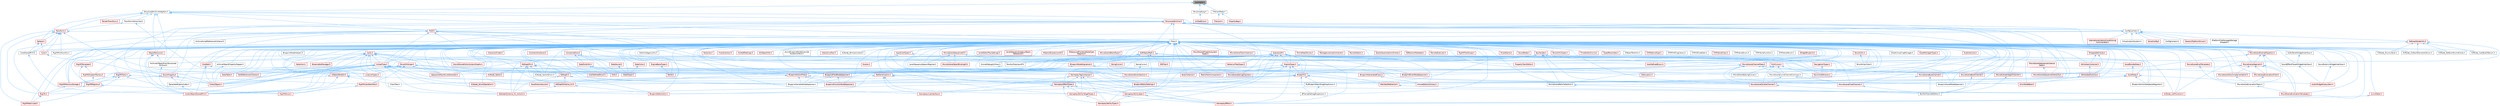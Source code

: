 digraph "Insertable.h"
{
 // INTERACTIVE_SVG=YES
 // LATEX_PDF_SIZE
  bgcolor="transparent";
  edge [fontname=Helvetica,fontsize=10,labelfontname=Helvetica,labelfontsize=10];
  node [fontname=Helvetica,fontsize=10,shape=box,height=0.2,width=0.4];
  Node1 [id="Node000001",label="Insertable.h",height=0.2,width=0.4,color="gray40", fillcolor="grey60", style="filled", fontcolor="black",tooltip=" "];
  Node1 -> Node2 [id="edge1_Node000001_Node000002",dir="back",color="steelblue1",style="solid",tooltip=" "];
  Node2 [id="Node000002",label="StructuredArchiveAdapters.h",height=0.2,width=0.4,color="grey40", fillcolor="white", style="filled",URL="$d3/de1/StructuredArchiveAdapters_8h.html",tooltip=" "];
  Node2 -> Node3 [id="edge2_Node000002_Node000003",dir="back",color="steelblue1",style="solid",tooltip=" "];
  Node3 [id="Node000003",label="ArchiveUObjectFromStructured\lArchive.h",height=0.2,width=0.4,color="grey40", fillcolor="white", style="filled",URL="$d2/d52/ArchiveUObjectFromStructuredArchive_8h.html",tooltip=" "];
  Node3 -> Node4 [id="edge3_Node000003_Node000004",dir="back",color="steelblue1",style="solid",tooltip=" "];
  Node4 [id="Node000004",label="CoreUObjectSharedPCH.h",height=0.2,width=0.4,color="red", fillcolor="#FFF0F0", style="filled",URL="$de/d2f/CoreUObjectSharedPCH_8h.html",tooltip=" "];
  Node2 -> Node8 [id="edge4_Node000002_Node000008",dir="back",color="steelblue1",style="solid",tooltip=" "];
  Node8 [id="Node000008",label="Class.h",height=0.2,width=0.4,color="grey40", fillcolor="white", style="filled",URL="$d4/d05/Class_8h.html",tooltip=" "];
  Node8 -> Node9 [id="edge5_Node000008_Node000009",dir="back",color="steelblue1",style="solid",tooltip=" "];
  Node9 [id="Node000009",label="ARFilter.h",height=0.2,width=0.4,color="red", fillcolor="#FFF0F0", style="filled",URL="$da/df2/ARFilter_8h.html",tooltip=" "];
  Node8 -> Node121 [id="edge6_Node000008_Node000121",dir="back",color="steelblue1",style="solid",tooltip=" "];
  Node121 [id="Node000121",label="AnimNodeBase.h",height=0.2,width=0.4,color="red", fillcolor="#FFF0F0", style="filled",URL="$d9/dce/AnimNodeBase_8h.html",tooltip=" "];
  Node8 -> Node247 [id="edge7_Node000008_Node000247",dir="back",color="steelblue1",style="solid",tooltip=" "];
  Node247 [id="Node000247",label="ArchiveObjectPropertyMapper.h",height=0.2,width=0.4,color="grey40", fillcolor="white", style="filled",URL="$dc/d9a/ArchiveObjectPropertyMapper_8h.html",tooltip=" "];
  Node247 -> Node248 [id="edge8_Node000247_Node000248",dir="back",color="steelblue1",style="solid",tooltip=" "];
  Node248 [id="Node000248",label="CoreUObject.h",height=0.2,width=0.4,color="red", fillcolor="#FFF0F0", style="filled",URL="$d0/ded/CoreUObject_8h.html",tooltip=" "];
  Node8 -> Node254 [id="edge9_Node000008_Node000254",dir="back",color="steelblue1",style="solid",tooltip=" "];
  Node254 [id="Node000254",label="AssetBundleData.h",height=0.2,width=0.4,color="red", fillcolor="#FFF0F0", style="filled",URL="$df/d47/AssetBundleData_8h.html",tooltip=" "];
  Node254 -> Node255 [id="edge10_Node000254_Node000255",dir="back",color="steelblue1",style="solid",tooltip=" "];
  Node255 [id="Node000255",label="AssetData.h",height=0.2,width=0.4,color="red", fillcolor="#FFF0F0", style="filled",URL="$d9/d19/AssetData_8h.html",tooltip=" "];
  Node255 -> Node313 [id="edge11_Node000255_Node000313",dir="back",color="steelblue1",style="solid",tooltip=" "];
  Node313 [id="Node000313",label="AudioWidgetSubsystem.h",height=0.2,width=0.4,color="red", fillcolor="#FFF0F0", style="filled",URL="$de/d1b/AudioWidgetSubsystem_8h.html",tooltip=" "];
  Node255 -> Node315 [id="edge12_Node000255_Node000315",dir="back",color="steelblue1",style="solid",tooltip=" "];
  Node315 [id="Node000315",label="BlueprintActionDatabaseRegistrar.h",height=0.2,width=0.4,color="grey40", fillcolor="white", style="filled",URL="$d5/d5d/BlueprintActionDatabaseRegistrar_8h.html",tooltip=" "];
  Node255 -> Node316 [id="edge13_Node000255_Node000316",dir="back",color="steelblue1",style="solid",tooltip=" "];
  Node316 [id="Node000316",label="BlueprintAssetNodeSpawner.h",height=0.2,width=0.4,color="grey40", fillcolor="white", style="filled",URL="$d2/d56/BlueprintAssetNodeSpawner_8h.html",tooltip=" "];
  Node255 -> Node474 [id="edge14_Node000255_Node000474",dir="back",color="steelblue1",style="solid",tooltip=" "];
  Node474 [id="Node000474",label="EdGraphSchema_K2.h",height=0.2,width=0.4,color="red", fillcolor="#FFF0F0", style="filled",URL="$d0/dcf/EdGraphSchema__K2_8h.html",tooltip=" "];
  Node474 -> Node477 [id="edge15_Node000474_Node000477",dir="back",color="steelblue1",style="solid",tooltip=" "];
  Node477 [id="Node000477",label="BlueprintEditorUtils.h",height=0.2,width=0.4,color="red", fillcolor="#FFF0F0", style="filled",URL="$d7/d3d/BlueprintEditorUtils_8h.html",tooltip=" "];
  Node474 -> Node481 [id="edge16_Node000474_Node000481",dir="back",color="steelblue1",style="solid",tooltip=" "];
  Node481 [id="Node000481",label="EdGraphSchema_K2_Actions.h",height=0.2,width=0.4,color="red", fillcolor="#FFF0F0", style="filled",URL="$d8/d9c/EdGraphSchema__K2__Actions_8h.html",tooltip=" "];
  Node8 -> Node952 [id="edge17_Node000008_Node000952",dir="back",color="steelblue1",style="solid",tooltip=" "];
  Node952 [id="Node000952",label="AssetCompilingManager.h",height=0.2,width=0.4,color="grey40", fillcolor="white", style="filled",URL="$d2/d23/AssetCompilingManager_8h.html",tooltip=" "];
  Node8 -> Node255 [id="edge18_Node000008_Node000255",dir="back",color="steelblue1",style="solid",tooltip=" "];
  Node8 -> Node953 [id="edge19_Node000008_Node000953",dir="back",color="steelblue1",style="solid",tooltip=" "];
  Node953 [id="Node000953",label="AssetManagerTypes.h",height=0.2,width=0.4,color="red", fillcolor="#FFF0F0", style="filled",URL="$d6/d98/AssetManagerTypes_8h.html",tooltip=" "];
  Node8 -> Node955 [id="edge20_Node000008_Node000955",dir="back",color="steelblue1",style="solid",tooltip=" "];
  Node955 [id="Node000955",label="Attenuation.h",height=0.2,width=0.4,color="red", fillcolor="#FFF0F0", style="filled",URL="$d3/d18/Attenuation_8h.html",tooltip=" "];
  Node8 -> Node985 [id="edge21_Node000008_Node000985",dir="back",color="steelblue1",style="solid",tooltip=" "];
  Node985 [id="Node000985",label="AttributesContainer.h",height=0.2,width=0.4,color="red", fillcolor="#FFF0F0", style="filled",URL="$d7/db7/AttributesContainer_8h.html",tooltip=" "];
  Node985 -> Node986 [id="edge22_Node000985_Node000986",dir="back",color="steelblue1",style="solid",tooltip=" "];
  Node986 [id="Node000986",label="AttributesRuntime.h",height=0.2,width=0.4,color="red", fillcolor="#FFF0F0", style="filled",URL="$dc/dc1/AttributesRuntime_8h.html",tooltip=" "];
  Node986 -> Node121 [id="edge23_Node000986_Node000121",dir="back",color="steelblue1",style="solid",tooltip=" "];
  Node8 -> Node986 [id="edge24_Node000008_Node000986",dir="back",color="steelblue1",style="solid",tooltip=" "];
  Node8 -> Node1022 [id="edge25_Node000008_Node001022",dir="back",color="steelblue1",style="solid",tooltip=" "];
  Node1022 [id="Node001022",label="AudioPanelWidgetInterface.h",height=0.2,width=0.4,color="grey40", fillcolor="white", style="filled",URL="$da/d52/AudioPanelWidgetInterface_8h.html",tooltip=" "];
  Node1022 -> Node1023 [id="edge26_Node001022_Node001023",dir="back",color="steelblue1",style="solid",tooltip=" "];
  Node1023 [id="Node001023",label="SoundEffectPresetWidgetInterface.h",height=0.2,width=0.4,color="grey40", fillcolor="white", style="filled",URL="$dc/d31/SoundEffectPresetWidgetInterface_8h.html",tooltip=" "];
  Node1023 -> Node313 [id="edge27_Node001023_Node000313",dir="back",color="steelblue1",style="solid",tooltip=" "];
  Node8 -> Node1024 [id="edge28_Node000008_Node001024",dir="back",color="steelblue1",style="solid",tooltip=" "];
  Node1024 [id="Node001024",label="AudioVolume.h",height=0.2,width=0.4,color="red", fillcolor="#FFF0F0", style="filled",URL="$dd/dbb/AudioVolume_8h.html",tooltip=" "];
  Node8 -> Node313 [id="edge29_Node000008_Node000313",dir="back",color="steelblue1",style="solid",tooltip=" "];
  Node8 -> Node327 [id="edge30_Node000008_Node000327",dir="back",color="steelblue1",style="solid",tooltip=" "];
  Node327 [id="Node000327",label="BPVariableDragDropAction.h",height=0.2,width=0.4,color="grey40", fillcolor="white", style="filled",URL="$dd/d23/BPVariableDragDropAction_8h.html",tooltip=" "];
  Node8 -> Node1047 [id="edge31_Node000008_Node001047",dir="back",color="steelblue1",style="solid",tooltip=" "];
  Node1047 [id="Node001047",label="BehaviorTreeTypes.h",height=0.2,width=0.4,color="red", fillcolor="#FFF0F0", style="filled",URL="$db/d7c/BehaviorTreeTypes_8h.html",tooltip=" "];
  Node8 -> Node1114 [id="edge32_Node000008_Node001114",dir="back",color="steelblue1",style="solid",tooltip=" "];
  Node1114 [id="Node001114",label="Blueprint.h",height=0.2,width=0.4,color="red", fillcolor="#FFF0F0", style="filled",URL="$d8/d4d/Blueprint_8h.html",tooltip=" "];
  Node1114 -> Node327 [id="edge33_Node001114_Node000327",dir="back",color="steelblue1",style="solid",tooltip=" "];
  Node1114 -> Node660 [id="edge34_Node001114_Node000660",dir="back",color="steelblue1",style="solid",tooltip=" "];
  Node660 [id="Node000660",label="BlueprintEditorSettings.h",height=0.2,width=0.4,color="red", fillcolor="#FFF0F0", style="filled",URL="$d4/dbc/BlueprintEditorSettings_8h.html",tooltip=" "];
  Node1114 -> Node477 [id="edge35_Node001114_Node000477",dir="back",color="steelblue1",style="solid",tooltip=" "];
  Node1114 -> Node1131 [id="edge36_Node001114_Node001131",dir="back",color="steelblue1",style="solid",tooltip=" "];
  Node1131 [id="Node001131",label="BlueprintVariableNodeSpawner.h",height=0.2,width=0.4,color="grey40", fillcolor="white", style="filled",URL="$db/dba/BlueprintVariableNodeSpawner_8h.html",tooltip=" "];
  Node1114 -> Node481 [id="edge37_Node001114_Node000481",dir="back",color="steelblue1",style="solid",tooltip=" "];
  Node1114 -> Node1194 [id="edge38_Node001114_Node001194",dir="back",color="steelblue1",style="solid",tooltip=" "];
  Node1194 [id="Node001194",label="KismetEditorUtilities.h",height=0.2,width=0.4,color="red", fillcolor="#FFF0F0", style="filled",URL="$d4/d72/KismetEditorUtilities_8h.html",tooltip=" "];
  Node1114 -> Node1198 [id="edge39_Node001114_Node001198",dir="back",color="steelblue1",style="solid",tooltip=" "];
  Node1198 [id="Node001198",label="MemberReference.h",height=0.2,width=0.4,color="red", fillcolor="#FFF0F0", style="filled",URL="$dc/d3d/MemberReference_8h.html",tooltip=" "];
  Node1198 -> Node361 [id="edge40_Node001198_Node000361",dir="back",color="steelblue1",style="solid",tooltip=" "];
  Node361 [id="Node000361",label="K2Node_CallFunction.h",height=0.2,width=0.4,color="red", fillcolor="#FFF0F0", style="filled",URL="$d5/d5f/K2Node__CallFunction_8h.html",tooltip=" "];
  Node1114 -> Node331 [id="edge41_Node001114_Node000331",dir="back",color="steelblue1",style="solid",tooltip=" "];
  Node331 [id="Node000331",label="MyBlueprintItemDragDropAction.h",height=0.2,width=0.4,color="grey40", fillcolor="white", style="filled",URL="$da/d11/MyBlueprintItemDragDropAction_8h.html",tooltip=" "];
  Node331 -> Node327 [id="edge42_Node000331_Node000327",dir="back",color="steelblue1",style="solid",tooltip=" "];
  Node8 -> Node315 [id="edge43_Node000008_Node000315",dir="back",color="steelblue1",style="solid",tooltip=" "];
  Node8 -> Node1221 [id="edge44_Node000008_Node001221",dir="back",color="steelblue1",style="solid",tooltip=" "];
  Node1221 [id="Node001221",label="BlueprintActionFilter.h",height=0.2,width=0.4,color="red", fillcolor="#FFF0F0", style="filled",URL="$d5/d2a/BlueprintActionFilter_8h.html",tooltip=" "];
  Node1221 -> Node1140 [id="edge45_Node001221_Node001140",dir="back",color="steelblue1",style="solid",tooltip=" "];
  Node1140 [id="Node001140",label="BlueprintFunctionNodeSpawner.h",height=0.2,width=0.4,color="red", fillcolor="#FFF0F0", style="filled",URL="$d0/d59/BlueprintFunctionNodeSpawner_8h.html",tooltip=" "];
  Node1221 -> Node1131 [id="edge46_Node001221_Node001131",dir="back",color="steelblue1",style="solid",tooltip=" "];
  Node1221 -> Node361 [id="edge47_Node001221_Node000361",dir="back",color="steelblue1",style="solid",tooltip=" "];
  Node1221 -> Node1185 [id="edge48_Node001221_Node001185",dir="back",color="steelblue1",style="solid",tooltip=" "];
  Node1185 [id="Node001185",label="K2Node_StructOperation.h",height=0.2,width=0.4,color="red", fillcolor="#FFF0F0", style="filled",URL="$d1/d1c/K2Node__StructOperation_8h.html",tooltip=" "];
  Node8 -> Node316 [id="edge49_Node000008_Node000316",dir="back",color="steelblue1",style="solid",tooltip=" "];
  Node8 -> Node660 [id="edge50_Node000008_Node000660",dir="back",color="steelblue1",style="solid",tooltip=" "];
  Node8 -> Node477 [id="edge51_Node000008_Node000477",dir="back",color="steelblue1",style="solid",tooltip=" "];
  Node8 -> Node394 [id="edge52_Node000008_Node000394",dir="back",color="steelblue1",style="solid",tooltip=" "];
  Node394 [id="Node000394",label="BlueprintEventNodeSpawner.h",height=0.2,width=0.4,color="red", fillcolor="#FFF0F0", style="filled",URL="$d4/dd3/BlueprintEventNodeSpawner_8h.html",tooltip=" "];
  Node8 -> Node1139 [id="edge53_Node000008_Node001139",dir="back",color="steelblue1",style="solid",tooltip=" "];
  Node1139 [id="Node001139",label="BlueprintFieldNodeSpawner.h",height=0.2,width=0.4,color="red", fillcolor="#FFF0F0", style="filled",URL="$da/d70/BlueprintFieldNodeSpawner_8h.html",tooltip=" "];
  Node1139 -> Node1140 [id="edge54_Node001139_Node001140",dir="back",color="steelblue1",style="solid",tooltip=" "];
  Node1139 -> Node1131 [id="edge55_Node001139_Node001131",dir="back",color="steelblue1",style="solid",tooltip=" "];
  Node8 -> Node1140 [id="edge56_Node000008_Node001140",dir="back",color="steelblue1",style="solid",tooltip=" "];
  Node8 -> Node1226 [id="edge57_Node000008_Node001226",dir="back",color="steelblue1",style="solid",tooltip=" "];
  Node1226 [id="Node001226",label="BlueprintGeneratedClass.h",height=0.2,width=0.4,color="red", fillcolor="#FFF0F0", style="filled",URL="$d6/d77/BlueprintGeneratedClass_8h.html",tooltip=" "];
  Node1226 -> Node1194 [id="edge58_Node001226_Node001194",dir="back",color="steelblue1",style="solid",tooltip=" "];
  Node8 -> Node1229 [id="edge59_Node000008_Node001229",dir="back",color="steelblue1",style="solid",tooltip=" "];
  Node1229 [id="Node001229",label="BlueprintNodeHelpers.h",height=0.2,width=0.4,color="grey40", fillcolor="white", style="filled",URL="$df/d9b/BlueprintNodeHelpers_8h.html",tooltip=" "];
  Node8 -> Node1230 [id="edge60_Node000008_Node001230",dir="back",color="steelblue1",style="solid",tooltip=" "];
  Node1230 [id="Node001230",label="BodyInstance.h",height=0.2,width=0.4,color="red", fillcolor="#FFF0F0", style="filled",URL="$d3/d42/BodyInstance_8h.html",tooltip=" "];
  Node8 -> Node1202 [id="edge61_Node000008_Node001202",dir="back",color="steelblue1",style="solid",tooltip=" "];
  Node1202 [id="Node001202",label="BuiltInChannelEditors.h",height=0.2,width=0.4,color="grey40", fillcolor="white", style="filled",URL="$df/daf/BuiltInChannelEditors_8h.html",tooltip=" "];
  Node8 -> Node1521 [id="edge62_Node000008_Node001521",dir="back",color="steelblue1",style="solid",tooltip=" "];
  Node1521 [id="Node001521",label="Casts.h",height=0.2,width=0.4,color="red", fillcolor="#FFF0F0", style="filled",URL="$d4/d55/Casts_8h.html",tooltip=" "];
  Node1521 -> Node248 [id="edge63_Node001521_Node000248",dir="back",color="steelblue1",style="solid",tooltip=" "];
  Node1521 -> Node4 [id="edge64_Node001521_Node000004",dir="back",color="steelblue1",style="solid",tooltip=" "];
  Node1521 -> Node1529 [id="edge65_Node001521_Node001529",dir="back",color="steelblue1",style="solid",tooltip=" "];
  Node1529 [id="Node001529",label="EdGraph.h",height=0.2,width=0.4,color="red", fillcolor="#FFF0F0", style="filled",URL="$dd/dae/EdGraph_8h.html",tooltip=" "];
  Node1529 -> Node477 [id="edge66_Node001529_Node000477",dir="back",color="steelblue1",style="solid",tooltip=" "];
  Node1529 -> Node474 [id="edge67_Node001529_Node000474",dir="back",color="steelblue1",style="solid",tooltip=" "];
  Node1529 -> Node481 [id="edge68_Node001529_Node000481",dir="back",color="steelblue1",style="solid",tooltip=" "];
  Node1521 -> Node1545 [id="edge69_Node001521_Node001545",dir="back",color="steelblue1",style="solid",tooltip=" "];
  Node1545 [id="Node001545",label="EdGraphPin.h",height=0.2,width=0.4,color="red", fillcolor="#FFF0F0", style="filled",URL="$da/d52/EdGraphPin_8h.html",tooltip=" "];
  Node1545 -> Node1114 [id="edge70_Node001545_Node001114",dir="back",color="steelblue1",style="solid",tooltip=" "];
  Node1545 -> Node1226 [id="edge71_Node001545_Node001226",dir="back",color="steelblue1",style="solid",tooltip=" "];
  Node1545 -> Node1131 [id="edge72_Node001545_Node001131",dir="back",color="steelblue1",style="solid",tooltip=" "];
  Node1545 -> Node474 [id="edge73_Node001545_Node000474",dir="back",color="steelblue1",style="solid",tooltip=" "];
  Node1545 -> Node481 [id="edge74_Node001545_Node000481",dir="back",color="steelblue1",style="solid",tooltip=" "];
  Node1545 -> Node1181 [id="edge75_Node001545_Node001181",dir="back",color="steelblue1",style="solid",tooltip=" "];
  Node1181 [id="Node001181",label="K2Node_Select.h",height=0.2,width=0.4,color="red", fillcolor="#FFF0F0", style="filled",URL="$d2/de5/K2Node__Select_8h.html",tooltip=" "];
  Node1545 -> Node415 [id="edge76_Node001545_Node000415",dir="back",color="steelblue1",style="solid",tooltip=" "];
  Node415 [id="Node000415",label="K2Node_SwitchEnum.h",height=0.2,width=0.4,color="grey40", fillcolor="white", style="filled",URL="$d1/df5/K2Node__SwitchEnum_8h.html",tooltip=" "];
  Node1521 -> Node481 [id="edge77_Node001521_Node000481",dir="back",color="steelblue1",style="solid",tooltip=" "];
  Node1521 -> Node3441 [id="edge78_Node001521_Node003441",dir="back",color="steelblue1",style="solid",tooltip=" "];
  Node3441 [id="Node003441",label="LiveLinkTypes.h",height=0.2,width=0.4,color="red", fillcolor="#FFF0F0", style="filled",URL="$d2/d4c/LiveLinkTypes_8h.html",tooltip=" "];
  Node1521 -> Node3481 [id="edge79_Node001521_Node003481",dir="back",color="steelblue1",style="solid",tooltip=" "];
  Node3481 [id="Node003481",label="MovieSceneEntitySystemGraphs.h",height=0.2,width=0.4,color="red", fillcolor="#FFF0F0", style="filled",URL="$dd/ded/MovieSceneEntitySystemGraphs_8h.html",tooltip=" "];
  Node1521 -> Node2842 [id="edge80_Node001521_Node002842",dir="back",color="steelblue1",style="solid",tooltip=" "];
  Node2842 [id="Node002842",label="RigVMMemoryStorage.h",height=0.2,width=0.4,color="red", fillcolor="#FFF0F0", style="filled",URL="$d1/dd5/RigVMMemoryStorage_8h.html",tooltip=" "];
  Node2842 -> Node532 [id="edge81_Node002842_Node000532",dir="back",color="steelblue1",style="solid",tooltip=" "];
  Node532 [id="Node000532",label="RigVM.h",height=0.2,width=0.4,color="red", fillcolor="#FFF0F0", style="filled",URL="$d0/d5e/RigVM_8h.html",tooltip=" "];
  Node532 -> Node582 [id="edge82_Node000532_Node000582",dir="back",color="steelblue1",style="solid",tooltip=" "];
  Node582 [id="Node000582",label="RigVMNativized.h",height=0.2,width=0.4,color="red", fillcolor="#FFF0F0", style="filled",URL="$df/d99/RigVMNativized_8h.html",tooltip=" "];
  Node1521 -> Node3484 [id="edge83_Node001521_Node003484",dir="back",color="steelblue1",style="solid",tooltip=" "];
  Node3484 [id="Node003484",label="RigVMUserWorkflow.h",height=0.2,width=0.4,color="red", fillcolor="#FFF0F0", style="filled",URL="$dd/dd0/RigVMUserWorkflow_8h.html",tooltip=" "];
  Node3484 -> Node606 [id="edge84_Node003484_Node000606",dir="back",color="steelblue1",style="solid",tooltip=" "];
  Node606 [id="Node000606",label="RigVMStruct.h",height=0.2,width=0.4,color="red", fillcolor="#FFF0F0", style="filled",URL="$de/dfb/RigVMStruct_8h.html",tooltip=" "];
  Node1521 -> Node2394 [id="edge85_Node001521_Node002394",dir="back",color="steelblue1",style="solid",tooltip=" "];
  Node2394 [id="Node002394",label="Selection.h",height=0.2,width=0.4,color="red", fillcolor="#FFF0F0", style="filled",URL="$d9/d60/Editor_2UnrealEd_2Public_2Selection_8h.html",tooltip=" "];
  Node1521 -> Node3278 [id="edge86_Node001521_Node003278",dir="back",color="steelblue1",style="solid",tooltip=" "];
  Node3278 [id="Node003278",label="SequencerKeyStructGenerator.h",height=0.2,width=0.4,color="red", fillcolor="#FFF0F0", style="filled",URL="$d1/df1/SequencerKeyStructGenerator_8h.html",tooltip=" "];
  Node1521 -> Node3605 [id="edge87_Node001521_Node003605",dir="back",color="steelblue1",style="solid",tooltip=" "];
  Node3605 [id="Node003605",label="StreamableManager.h",height=0.2,width=0.4,color="red", fillcolor="#FFF0F0", style="filled",URL="$d2/dd8/StreamableManager_8h.html",tooltip=" "];
  Node1521 -> Node3610 [id="edge88_Node001521_Node003610",dir="back",color="steelblue1",style="solid",tooltip=" "];
  Node3610 [id="Node003610",label="StructOnScope.h",height=0.2,width=0.4,color="red", fillcolor="#FFF0F0", style="filled",URL="$df/dbd/StructOnScope_8h.html",tooltip=" "];
  Node3610 -> Node986 [id="edge89_Node003610_Node000986",dir="back",color="steelblue1",style="solid",tooltip=" "];
  Node3610 -> Node248 [id="edge90_Node003610_Node000248",dir="back",color="steelblue1",style="solid",tooltip=" "];
  Node3610 -> Node4 [id="edge91_Node003610_Node000004",dir="back",color="steelblue1",style="solid",tooltip=" "];
  Node3610 -> Node3441 [id="edge92_Node003610_Node003441",dir="back",color="steelblue1",style="solid",tooltip=" "];
  Node3610 -> Node2170 [id="edge93_Node003610_Node002170",dir="back",color="steelblue1",style="solid",tooltip=" "];
  Node2170 [id="Node002170",label="MovieSceneEventSection.h",height=0.2,width=0.4,color="red", fillcolor="#FFF0F0", style="filled",URL="$d6/dc4/MovieSceneEventSection_8h.html",tooltip=" "];
  Node3610 -> Node1981 [id="edge94_Node003610_Node001981",dir="back",color="steelblue1",style="solid",tooltip=" "];
  Node1981 [id="Node001981",label="RigVMDispatchFactory.h",height=0.2,width=0.4,color="red", fillcolor="#FFF0F0", style="filled",URL="$de/d6b/RigVMDispatchFactory_8h.html",tooltip=" "];
  Node1981 -> Node1992 [id="edge95_Node001981_Node001992",dir="back",color="steelblue1",style="solid",tooltip=" "];
  Node1992 [id="Node001992",label="RigVMRegistry.h",height=0.2,width=0.4,color="red", fillcolor="#FFF0F0", style="filled",URL="$dc/d40/RigVMRegistry_8h.html",tooltip=" "];
  Node1992 -> Node532 [id="edge96_Node001992_Node000532",dir="back",color="steelblue1",style="solid",tooltip=" "];
  Node1992 -> Node606 [id="edge97_Node001992_Node000606",dir="back",color="steelblue1",style="solid",tooltip=" "];
  Node3610 -> Node3484 [id="edge98_Node003610_Node003484",dir="back",color="steelblue1",style="solid",tooltip=" "];
  Node3610 -> Node3278 [id="edge99_Node003610_Node003278",dir="back",color="steelblue1",style="solid",tooltip=" "];
  Node3610 -> Node3619 [id="edge100_Node003610_Node003619",dir="back",color="steelblue1",style="solid",tooltip=" "];
  Node3619 [id="Node003619",label="UserDefinedStruct.h",height=0.2,width=0.4,color="red", fillcolor="#FFF0F0", style="filled",URL="$d7/d51/CoreUObject_2Public_2StructUtils_2UserDefinedStruct_8h.html",tooltip=" "];
  Node1521 -> Node2594 [id="edge101_Node001521_Node002594",dir="back",color="steelblue1",style="solid",tooltip=" "];
  Node2594 [id="Node002594",label="UnrealType.h",height=0.2,width=0.4,color="red", fillcolor="#FFF0F0", style="filled",URL="$d6/d2f/UnrealType_8h.html",tooltip=" "];
  Node2594 -> Node327 [id="edge102_Node002594_Node000327",dir="back",color="steelblue1",style="solid",tooltip=" "];
  Node2594 -> Node1221 [id="edge103_Node002594_Node001221",dir="back",color="steelblue1",style="solid",tooltip=" "];
  Node2594 -> Node477 [id="edge104_Node002594_Node000477",dir="back",color="steelblue1",style="solid",tooltip=" "];
  Node2594 -> Node1226 [id="edge105_Node002594_Node001226",dir="back",color="steelblue1",style="solid",tooltip=" "];
  Node2594 -> Node1131 [id="edge106_Node002594_Node001131",dir="back",color="steelblue1",style="solid",tooltip=" "];
  Node2594 -> Node248 [id="edge107_Node002594_Node000248",dir="back",color="steelblue1",style="solid",tooltip=" "];
  Node2594 -> Node4 [id="edge108_Node002594_Node000004",dir="back",color="steelblue1",style="solid",tooltip=" "];
  Node2594 -> Node2807 [id="edge109_Node002594_Node002807",dir="back",color="steelblue1",style="solid",tooltip=" "];
  Node2807 [id="Node002807",label="DataTable.h",height=0.2,width=0.4,color="red", fillcolor="#FFF0F0", style="filled",URL="$d3/dba/DataTable_8h.html",tooltip=" "];
  Node2594 -> Node481 [id="edge110_Node002594_Node000481",dir="back",color="steelblue1",style="solid",tooltip=" "];
  Node2594 -> Node2840 [id="edge111_Node002594_Node002840",dir="back",color="steelblue1",style="solid",tooltip=" "];
  Node2840 [id="Node002840",label="EnumProperty.h",height=0.2,width=0.4,color="red", fillcolor="#FFF0F0", style="filled",URL="$de/d91/EnumProperty_8h.html",tooltip=" "];
  Node2840 -> Node248 [id="edge112_Node002840_Node000248",dir="back",color="steelblue1",style="solid",tooltip=" "];
  Node2840 -> Node2841 [id="edge113_Node002840_Node002841",dir="back",color="steelblue1",style="solid",tooltip=" "];
  Node2841 [id="Node002841",label="GeneratedCppIncludes.h",height=0.2,width=0.4,color="grey40", fillcolor="white", style="filled",URL="$d5/d24/GeneratedCppIncludes_8h.html",tooltip=" "];
  Node2841 -> Node4 [id="edge114_Node002841_Node000004",dir="back",color="steelblue1",style="solid",tooltip=" "];
  Node2840 -> Node2842 [id="edge115_Node002840_Node002842",dir="back",color="steelblue1",style="solid",tooltip=" "];
  Node2594 -> Node2918 [id="edge116_Node002594_Node002918",dir="back",color="steelblue1",style="solid",tooltip=" "];
  Node2918 [id="Node002918",label="FastReferenceCollector.h",height=0.2,width=0.4,color="red", fillcolor="#FFF0F0", style="filled",URL="$dd/d44/FastReferenceCollector_8h.html",tooltip=" "];
  Node2594 -> Node2841 [id="edge117_Node002594_Node002841",dir="back",color="steelblue1",style="solid",tooltip=" "];
  Node2594 -> Node1185 [id="edge118_Node002594_Node001185",dir="back",color="steelblue1",style="solid",tooltip=" "];
  Node2594 -> Node1198 [id="edge119_Node002594_Node001198",dir="back",color="steelblue1",style="solid",tooltip=" "];
  Node2594 -> Node331 [id="edge120_Node002594_Node000331",dir="back",color="steelblue1",style="solid",tooltip=" "];
  Node2594 -> Node532 [id="edge121_Node002594_Node000532",dir="back",color="steelblue1",style="solid",tooltip=" "];
  Node2594 -> Node2842 [id="edge122_Node002594_Node002842",dir="back",color="steelblue1",style="solid",tooltip=" "];
  Node2594 -> Node3278 [id="edge123_Node002594_Node003278",dir="back",color="steelblue1",style="solid",tooltip=" "];
  Node8 -> Node3626 [id="edge124_Node000008_Node003626",dir="back",color="steelblue1",style="solid",tooltip=" "];
  Node3626 [id="Node003626",label="ClassIconFinder.h",height=0.2,width=0.4,color="red", fillcolor="#FFF0F0", style="filled",URL="$dc/d62/ClassIconFinder_8h.html",tooltip=" "];
  Node8 -> Node3627 [id="edge125_Node000008_Node003627",dir="back",color="steelblue1",style="solid",tooltip=" "];
  Node3627 [id="Node003627",label="ClassTree.h",height=0.2,width=0.4,color="grey40", fillcolor="white", style="filled",URL="$d4/d0e/ClassTree_8h.html",tooltip=" "];
  Node8 -> Node3628 [id="edge126_Node000008_Node003628",dir="back",color="steelblue1",style="solid",tooltip=" "];
  Node3628 [id="Node003628",label="CompositeFont.h",height=0.2,width=0.4,color="red", fillcolor="#FFF0F0", style="filled",URL="$df/d09/CompositeFont_8h.html",tooltip=" "];
  Node3628 -> Node3629 [id="edge127_Node003628_Node003629",dir="back",color="steelblue1",style="solid",tooltip=" "];
  Node3629 [id="Node003629",label="Font.h",height=0.2,width=0.4,color="red", fillcolor="#FFF0F0", style="filled",URL="$d8/dd1/Font_8h.html",tooltip=" "];
  Node3628 -> Node3632 [id="edge128_Node003628_Node003632",dir="back",color="steelblue1",style="solid",tooltip=" "];
  Node3632 [id="Node003632",label="SlateFontInfo.h",height=0.2,width=0.4,color="red", fillcolor="#FFF0F0", style="filled",URL="$dc/dfb/SlateFontInfo_8h.html",tooltip=" "];
  Node3632 -> Node3629 [id="edge129_Node003632_Node003629",dir="back",color="steelblue1",style="solid",tooltip=" "];
  Node3632 -> Node4103 [id="edge130_Node003632_Node004103",dir="back",color="steelblue1",style="solid",tooltip=" "];
  Node4103 [id="Node004103",label="SlateTypes.h",height=0.2,width=0.4,color="red", fillcolor="#FFF0F0", style="filled",URL="$d2/d6f/SlateTypes_8h.html",tooltip=" "];
  Node3628 -> Node4103 [id="edge131_Node003628_Node004103",dir="back",color="steelblue1",style="solid",tooltip=" "];
  Node8 -> Node4147 [id="edge132_Node000008_Node004147",dir="back",color="steelblue1",style="solid",tooltip=" "];
  Node4147 [id="Node004147",label="ConstraintInstance.h",height=0.2,width=0.4,color="red", fillcolor="#FFF0F0", style="filled",URL="$d9/db0/ConstraintInstance_8h.html",tooltip=" "];
  Node8 -> Node4150 [id="edge133_Node000008_Node004150",dir="back",color="steelblue1",style="solid",tooltip=" "];
  Node4150 [id="Node004150",label="CoreNet.h",height=0.2,width=0.4,color="red", fillcolor="#FFF0F0", style="filled",URL="$da/d1a/CoreNet_8h.html",tooltip=" "];
  Node4150 -> Node248 [id="edge134_Node004150_Node000248",dir="back",color="steelblue1",style="solid",tooltip=" "];
  Node4150 -> Node4 [id="edge135_Node004150_Node000004",dir="back",color="steelblue1",style="solid",tooltip=" "];
  Node4150 -> Node4159 [id="edge136_Node004150_Node004159",dir="back",color="steelblue1",style="solid",tooltip=" "];
  Node4159 [id="Node004159",label="NetSerialization.h",height=0.2,width=0.4,color="red", fillcolor="#FFF0F0", style="filled",URL="$d6/dc9/NetSerialization_8h.html",tooltip=" "];
  Node4159 -> Node1805 [id="edge137_Node004159_Node001805",dir="back",color="steelblue1",style="solid",tooltip=" "];
  Node1805 [id="Node001805",label="GameplayAbilitySpec.h",height=0.2,width=0.4,color="red", fillcolor="#FFF0F0", style="filled",URL="$dd/daf/GameplayAbilitySpec_8h.html",tooltip=" "];
  Node1805 -> Node1792 [id="edge138_Node001805_Node001792",dir="back",color="steelblue1",style="solid",tooltip=" "];
  Node1792 [id="Node001792",label="GameplayAbilityTypes.h",height=0.2,width=0.4,color="red", fillcolor="#FFF0F0", style="filled",URL="$d1/dd9/GameplayAbilityTypes_8h.html",tooltip=" "];
  Node1805 -> Node1807 [id="edge139_Node001805_Node001807",dir="back",color="steelblue1",style="solid",tooltip=" "];
  Node1807 [id="Node001807",label="GameplayEffect.h",height=0.2,width=0.4,color="red", fillcolor="#FFF0F0", style="filled",URL="$d4/d15/GameplayEffect_8h.html",tooltip=" "];
  Node4159 -> Node1791 [id="edge140_Node004159_Node001791",dir="back",color="steelblue1",style="solid",tooltip=" "];
  Node1791 [id="Node001791",label="GameplayAbilityTargetTypes.h",height=0.2,width=0.4,color="red", fillcolor="#FFF0F0", style="filled",URL="$d8/dd1/GameplayAbilityTargetTypes_8h.html",tooltip=" "];
  Node1791 -> Node1792 [id="edge141_Node001791_Node001792",dir="back",color="steelblue1",style="solid",tooltip=" "];
  Node4159 -> Node1819 [id="edge142_Node004159_Node001819",dir="back",color="steelblue1",style="solid",tooltip=" "];
  Node1819 [id="Node001819",label="GameplayCueInterface.h",height=0.2,width=0.4,color="red", fillcolor="#FFF0F0", style="filled",URL="$d3/d31/GameplayCueInterface_8h.html",tooltip=" "];
  Node4159 -> Node1807 [id="edge143_Node004159_Node001807",dir="back",color="steelblue1",style="solid",tooltip=" "];
  Node4159 -> Node1803 [id="edge144_Node004159_Node001803",dir="back",color="steelblue1",style="solid",tooltip=" "];
  Node1803 [id="Node001803",label="GameplayEffectTypes.h",height=0.2,width=0.4,color="red", fillcolor="#FFF0F0", style="filled",URL="$d7/d59/GameplayEffectTypes_8h.html",tooltip=" "];
  Node1803 -> Node1805 [id="edge145_Node001803_Node001805",dir="back",color="steelblue1",style="solid",tooltip=" "];
  Node1803 -> Node1791 [id="edge146_Node001803_Node001791",dir="back",color="steelblue1",style="solid",tooltip=" "];
  Node1803 -> Node1792 [id="edge147_Node001803_Node001792",dir="back",color="steelblue1",style="solid",tooltip=" "];
  Node1803 -> Node1819 [id="edge148_Node001803_Node001819",dir="back",color="steelblue1",style="solid",tooltip=" "];
  Node1803 -> Node1807 [id="edge149_Node001803_Node001807",dir="back",color="steelblue1",style="solid",tooltip=" "];
  Node4159 -> Node2434 [id="edge150_Node004159_Node002434",dir="back",color="steelblue1",style="solid",tooltip=" "];
  Node2434 [id="Node002434",label="RootMotionSource.h",height=0.2,width=0.4,color="red", fillcolor="#FFF0F0", style="filled",URL="$d2/dd0/RootMotionSource_8h.html",tooltip=" "];
  Node8 -> Node248 [id="edge151_Node000008_Node000248",dir="back",color="steelblue1",style="solid",tooltip=" "];
  Node8 -> Node4 [id="edge152_Node000008_Node000004",dir="back",color="steelblue1",style="solid",tooltip=" "];
  Node8 -> Node4168 [id="edge153_Node000008_Node004168",dir="back",color="steelblue1",style="solid",tooltip=" "];
  Node4168 [id="Node004168",label="CurveTable.h",height=0.2,width=0.4,color="red", fillcolor="#FFF0F0", style="filled",URL="$db/def/CurveTable_8h.html",tooltip=" "];
  Node4168 -> Node1807 [id="edge154_Node004168_Node001807",dir="back",color="steelblue1",style="solid",tooltip=" "];
  Node8 -> Node2807 [id="edge155_Node000008_Node002807",dir="back",color="steelblue1",style="solid",tooltip=" "];
  Node8 -> Node1529 [id="edge156_Node000008_Node001529",dir="back",color="steelblue1",style="solid",tooltip=" "];
  Node8 -> Node1545 [id="edge157_Node000008_Node001545",dir="back",color="steelblue1",style="solid",tooltip=" "];
  Node8 -> Node474 [id="edge158_Node000008_Node000474",dir="back",color="steelblue1",style="solid",tooltip=" "];
  Node8 -> Node481 [id="edge159_Node000008_Node000481",dir="back",color="steelblue1",style="solid",tooltip=" "];
  Node8 -> Node4173 [id="edge160_Node000008_Node004173",dir="back",color="steelblue1",style="solid",tooltip=" "];
  Node4173 [id="Node004173",label="EditorCategoryUtils.h",height=0.2,width=0.4,color="grey40", fillcolor="white", style="filled",URL="$d9/d6e/EditorCategoryUtils_8h.html",tooltip=" "];
  Node8 -> Node4174 [id="edge161_Node000008_Node004174",dir="back",color="steelblue1",style="solid",tooltip=" "];
  Node4174 [id="Node004174",label="EngineBaseTypes.h",height=0.2,width=0.4,color="red", fillcolor="#FFF0F0", style="filled",URL="$d6/d1a/EngineBaseTypes_8h.html",tooltip=" "];
  Node4174 -> Node2053 [id="edge162_Node004174_Node002053",dir="back",color="steelblue1",style="solid",tooltip=" "];
  Node2053 [id="Node002053",label="World.h",height=0.2,width=0.4,color="red", fillcolor="#FFF0F0", style="filled",URL="$dd/d5b/World_8h.html",tooltip=" "];
  Node8 -> Node4250 [id="edge163_Node000008_Node004250",dir="back",color="steelblue1",style="solid",tooltip=" "];
  Node4250 [id="Node004250",label="EngineTypes.h",height=0.2,width=0.4,color="red", fillcolor="#FFF0F0", style="filled",URL="$df/dcf/EngineTypes_8h.html",tooltip=" "];
  Node4250 -> Node121 [id="edge164_Node004250_Node000121",dir="back",color="steelblue1",style="solid",tooltip=" "];
  Node4250 -> Node955 [id="edge165_Node004250_Node000955",dir="back",color="steelblue1",style="solid",tooltip=" "];
  Node4250 -> Node1114 [id="edge166_Node004250_Node001114",dir="back",color="steelblue1",style="solid",tooltip=" "];
  Node4250 -> Node1230 [id="edge167_Node004250_Node001230",dir="back",color="steelblue1",style="solid",tooltip=" "];
  Node4250 -> Node1791 [id="edge168_Node004250_Node001791",dir="back",color="steelblue1",style="solid",tooltip=" "];
  Node4250 -> Node1807 [id="edge169_Node004250_Node001807",dir="back",color="steelblue1",style="solid",tooltip=" "];
  Node4250 -> Node1419 [id="edge170_Node004250_Node001419",dir="back",color="steelblue1",style="solid",tooltip=" "];
  Node1419 [id="Node001419",label="StaticMeshComponent.h",height=0.2,width=0.4,color="red", fillcolor="#FFF0F0", style="filled",URL="$da/daf/StaticMeshComponent_8h.html",tooltip=" "];
  Node4250 -> Node2053 [id="edge171_Node004250_Node002053",dir="back",color="steelblue1",style="solid",tooltip=" "];
  Node8 -> Node4409 [id="edge172_Node000008_Node004409",dir="back",color="steelblue1",style="solid",tooltip=" "];
  Node4409 [id="Node004409",label="Events.h",height=0.2,width=0.4,color="red", fillcolor="#FFF0F0", style="filled",URL="$d0/dbb/Events_8h.html",tooltip=" "];
  Node8 -> Node4442 [id="edge173_Node000008_Node004442",dir="back",color="steelblue1",style="solid",tooltip=" "];
  Node4442 [id="Node004442",label="Factories.h",height=0.2,width=0.4,color="red", fillcolor="#FFF0F0", style="filled",URL="$d2/d18/Factories_8h.html",tooltip=" "];
  Node8 -> Node2918 [id="edge174_Node000008_Node002918",dir="back",color="steelblue1",style="solid",tooltip=" "];
  Node8 -> Node4443 [id="edge175_Node000008_Node004443",dir="back",color="steelblue1",style="solid",tooltip=" "];
  Node4443 [id="Node004443",label="FlowDirection.h",height=0.2,width=0.4,color="red", fillcolor="#FFF0F0", style="filled",URL="$da/d12/FlowDirection_8h.html",tooltip=" "];
  Node8 -> Node3629 [id="edge176_Node000008_Node003629",dir="back",color="steelblue1",style="solid",tooltip=" "];
  Node8 -> Node4444 [id="edge177_Node000008_Node004444",dir="back",color="steelblue1",style="solid",tooltip=" "];
  Node4444 [id="Node004444",label="FontSdfSettings.h",height=0.2,width=0.4,color="red", fillcolor="#FFF0F0", style="filled",URL="$d1/dbc/FontSdfSettings_8h.html",tooltip=" "];
  Node8 -> Node4446 [id="edge178_Node000008_Node004446",dir="back",color="steelblue1",style="solid",tooltip=" "];
  Node4446 [id="Node004446",label="GCObjectInfo.h",height=0.2,width=0.4,color="red", fillcolor="#FFF0F0", style="filled",URL="$d3/d0f/GCObjectInfo_8h.html",tooltip=" "];
  Node8 -> Node1805 [id="edge179_Node000008_Node001805",dir="back",color="steelblue1",style="solid",tooltip=" "];
  Node8 -> Node1791 [id="edge180_Node000008_Node001791",dir="back",color="steelblue1",style="solid",tooltip=" "];
  Node8 -> Node1792 [id="edge181_Node000008_Node001792",dir="back",color="steelblue1",style="solid",tooltip=" "];
  Node8 -> Node1819 [id="edge182_Node000008_Node001819",dir="back",color="steelblue1",style="solid",tooltip=" "];
  Node8 -> Node1807 [id="edge183_Node000008_Node001807",dir="back",color="steelblue1",style="solid",tooltip=" "];
  Node8 -> Node1803 [id="edge184_Node000008_Node001803",dir="back",color="steelblue1",style="solid",tooltip=" "];
  Node8 -> Node4447 [id="edge185_Node000008_Node004447",dir="back",color="steelblue1",style="solid",tooltip=" "];
  Node4447 [id="Node004447",label="GameplayTagContainer.h",height=0.2,width=0.4,color="red", fillcolor="#FFF0F0", style="filled",URL="$d1/d5c/GameplayTagContainer_8h.html",tooltip=" "];
  Node4447 -> Node1791 [id="edge186_Node004447_Node001791",dir="back",color="steelblue1",style="solid",tooltip=" "];
  Node4447 -> Node1792 [id="edge187_Node004447_Node001792",dir="back",color="steelblue1",style="solid",tooltip=" "];
  Node4447 -> Node1819 [id="edge188_Node004447_Node001819",dir="back",color="steelblue1",style="solid",tooltip=" "];
  Node4447 -> Node1807 [id="edge189_Node004447_Node001807",dir="back",color="steelblue1",style="solid",tooltip=" "];
  Node4447 -> Node1803 [id="edge190_Node004447_Node001803",dir="back",color="steelblue1",style="solid",tooltip=" "];
  Node8 -> Node2841 [id="edge191_Node000008_Node002841",dir="back",color="steelblue1",style="solid",tooltip=" "];
  Node8 -> Node4475 [id="edge192_Node000008_Node004475",dir="back",color="steelblue1",style="solid",tooltip=" "];
  Node4475 [id="Node004475",label="IAnimBlueprintNodeOverride\lAssetsContext.h",height=0.2,width=0.4,color="grey40", fillcolor="white", style="filled",URL="$d8/dc6/IAnimBlueprintNodeOverrideAssetsContext_8h.html",tooltip=" "];
  Node8 -> Node4476 [id="edge193_Node000008_Node004476",dir="back",color="steelblue1",style="solid",tooltip=" "];
  Node4476 [id="Node004476",label="InputCoreTypes.h",height=0.2,width=0.4,color="red", fillcolor="#FFF0F0", style="filled",URL="$de/d34/InputCoreTypes_8h.html",tooltip=" "];
  Node4476 -> Node1047 [id="edge194_Node004476_Node001047",dir="back",color="steelblue1",style="solid",tooltip=" "];
  Node4476 -> Node4409 [id="edge195_Node004476_Node004409",dir="back",color="steelblue1",style="solid",tooltip=" "];
  Node8 -> Node4554 [id="edge196_Node000008_Node004554",dir="back",color="steelblue1",style="solid",tooltip=" "];
  Node4554 [id="Node004554",label="InteractiveTool.h",height=0.2,width=0.4,color="red", fillcolor="#FFF0F0", style="filled",URL="$d5/d55/InteractiveTool_8h.html",tooltip=" "];
  Node8 -> Node1145 [id="edge197_Node000008_Node001145",dir="back",color="steelblue1",style="solid",tooltip=" "];
  Node1145 [id="Node001145",label="K2Node_BitmaskLiteral.h",height=0.2,width=0.4,color="grey40", fillcolor="white", style="filled",URL="$dc/de6/K2Node__BitmaskLiteral_8h.html",tooltip=" "];
  Node8 -> Node361 [id="edge198_Node000008_Node000361",dir="back",color="steelblue1",style="solid",tooltip=" "];
  Node8 -> Node379 [id="edge199_Node000008_Node000379",dir="back",color="steelblue1",style="solid",tooltip=" "];
  Node379 [id="Node000379",label="K2Node_CastByteToEnum.h",height=0.2,width=0.4,color="grey40", fillcolor="white", style="filled",URL="$d7/dcf/K2Node__CastByteToEnum_8h.html",tooltip=" "];
  Node8 -> Node391 [id="edge200_Node000008_Node000391",dir="back",color="steelblue1",style="solid",tooltip=" "];
  Node391 [id="Node000391",label="K2Node_EnumLiteral.h",height=0.2,width=0.4,color="grey40", fillcolor="white", style="filled",URL="$d3/d1c/K2Node__EnumLiteral_8h.html",tooltip=" "];
  Node8 -> Node404 [id="edge201_Node000008_Node000404",dir="back",color="steelblue1",style="solid",tooltip=" "];
  Node404 [id="Node000404",label="K2Node_ForEachElementInEnum.h",height=0.2,width=0.4,color="grey40", fillcolor="white", style="filled",URL="$d2/d15/K2Node__ForEachElementInEnum_8h.html",tooltip=" "];
  Node8 -> Node406 [id="edge202_Node000008_Node000406",dir="back",color="steelblue1",style="solid",tooltip=" "];
  Node406 [id="Node000406",label="K2Node_GetNumEnumEntries.h",height=0.2,width=0.4,color="grey40", fillcolor="white", style="filled",URL="$d6/d60/K2Node__GetNumEnumEntries_8h.html",tooltip=" "];
  Node8 -> Node1181 [id="edge203_Node000008_Node001181",dir="back",color="steelblue1",style="solid",tooltip=" "];
  Node8 -> Node1185 [id="edge204_Node000008_Node001185",dir="back",color="steelblue1",style="solid",tooltip=" "];
  Node8 -> Node415 [id="edge205_Node000008_Node000415",dir="back",color="steelblue1",style="solid",tooltip=" "];
  Node8 -> Node4601 [id="edge206_Node000008_Node004601",dir="back",color="steelblue1",style="solid",tooltip=" "];
  Node4601 [id="Node004601",label="KeyHandle.h",height=0.2,width=0.4,color="red", fillcolor="#FFF0F0", style="filled",URL="$da/d21/KeyHandle_8h.html",tooltip=" "];
  Node4601 -> Node4641 [id="edge207_Node004601_Node004641",dir="back",color="steelblue1",style="solid",tooltip=" "];
  Node4641 [id="Node004641",label="MovieSceneChannelData.h",height=0.2,width=0.4,color="red", fillcolor="#FFF0F0", style="filled",URL="$d1/da4/MovieSceneChannelData_8h.html",tooltip=" "];
  Node4641 -> Node3240 [id="edge208_Node004641_Node003240",dir="back",color="steelblue1",style="solid",tooltip=" "];
  Node3240 [id="Node003240",label="MovieSceneBoolChannel.h",height=0.2,width=0.4,color="red", fillcolor="#FFF0F0", style="filled",URL="$d9/d66/MovieSceneBoolChannel_8h.html",tooltip=" "];
  Node3240 -> Node1202 [id="edge209_Node003240_Node001202",dir="back",color="steelblue1",style="solid",tooltip=" "];
  Node4641 -> Node3245 [id="edge210_Node004641_Node003245",dir="back",color="steelblue1",style="solid",tooltip=" "];
  Node3245 [id="Node003245",label="MovieSceneByteChannel.h",height=0.2,width=0.4,color="red", fillcolor="#FFF0F0", style="filled",URL="$d2/dda/MovieSceneByteChannel_8h.html",tooltip=" "];
  Node3245 -> Node1202 [id="edge211_Node003245_Node001202",dir="back",color="steelblue1",style="solid",tooltip=" "];
  Node3245 -> Node3248 [id="edge212_Node003245_Node003248",dir="back",color="steelblue1",style="solid",tooltip=" "];
  Node3248 [id="Node003248",label="MovieSceneParticleSection.h",height=0.2,width=0.4,color="grey40", fillcolor="white", style="filled",URL="$d4/ddc/MovieSceneParticleSection_8h.html",tooltip=" "];
  Node3248 -> Node1202 [id="edge213_Node003248_Node001202",dir="back",color="steelblue1",style="solid",tooltip=" "];
  Node4641 -> Node3256 [id="edge214_Node004641_Node003256",dir="back",color="steelblue1",style="solid",tooltip=" "];
  Node3256 [id="Node003256",label="MovieSceneCurveChannelCommon.h",height=0.2,width=0.4,color="grey40", fillcolor="white", style="filled",URL="$d2/db2/MovieSceneCurveChannelCommon_8h.html",tooltip=" "];
  Node3256 -> Node3257 [id="edge215_Node003256_Node003257",dir="back",color="steelblue1",style="solid",tooltip=" "];
  Node3257 [id="Node003257",label="MovieSceneDoubleChannel.h",height=0.2,width=0.4,color="red", fillcolor="#FFF0F0", style="filled",URL="$d3/d7d/MovieSceneDoubleChannel_8h.html",tooltip=" "];
  Node3257 -> Node1202 [id="edge216_Node003257_Node001202",dir="back",color="steelblue1",style="solid",tooltip=" "];
  Node3256 -> Node3267 [id="edge217_Node003256_Node003267",dir="back",color="steelblue1",style="solid",tooltip=" "];
  Node3267 [id="Node003267",label="MovieSceneFloatChannel.h",height=0.2,width=0.4,color="red", fillcolor="#FFF0F0", style="filled",URL="$d9/d9e/MovieSceneFloatChannel_8h.html",tooltip=" "];
  Node3267 -> Node1202 [id="edge218_Node003267_Node001202",dir="back",color="steelblue1",style="solid",tooltip=" "];
  Node4641 -> Node3257 [id="edge219_Node004641_Node003257",dir="back",color="steelblue1",style="solid",tooltip=" "];
  Node4641 -> Node2170 [id="edge220_Node004641_Node002170",dir="back",color="steelblue1",style="solid",tooltip=" "];
  Node4641 -> Node3267 [id="edge221_Node004641_Node003267",dir="back",color="steelblue1",style="solid",tooltip=" "];
  Node4641 -> Node3274 [id="edge222_Node004641_Node003274",dir="back",color="steelblue1",style="solid",tooltip=" "];
  Node3274 [id="Node003274",label="MovieSceneIntegerChannel.h",height=0.2,width=0.4,color="red", fillcolor="#FFF0F0", style="filled",URL="$de/d6a/MovieSceneIntegerChannel_8h.html",tooltip=" "];
  Node3274 -> Node1202 [id="edge223_Node003274_Node001202",dir="back",color="steelblue1",style="solid",tooltip=" "];
  Node4641 -> Node3248 [id="edge224_Node004641_Node003248",dir="back",color="steelblue1",style="solid",tooltip=" "];
  Node4641 -> Node3282 [id="edge225_Node004641_Node003282",dir="back",color="steelblue1",style="solid",tooltip=" "];
  Node3282 [id="Node003282",label="MovieSceneStringChannel.h",height=0.2,width=0.4,color="red", fillcolor="#FFF0F0", style="filled",URL="$d3/de2/MovieSceneStringChannel_8h.html",tooltip=" "];
  Node4641 -> Node3278 [id="edge226_Node004641_Node003278",dir="back",color="steelblue1",style="solid",tooltip=" "];
  Node4601 -> Node3257 [id="edge227_Node004601_Node003257",dir="back",color="steelblue1",style="solid",tooltip=" "];
  Node4601 -> Node2170 [id="edge228_Node004601_Node002170",dir="back",color="steelblue1",style="solid",tooltip=" "];
  Node4601 -> Node3267 [id="edge229_Node004601_Node003267",dir="back",color="steelblue1",style="solid",tooltip=" "];
  Node4601 -> Node3248 [id="edge230_Node004601_Node003248",dir="back",color="steelblue1",style="solid",tooltip=" "];
  Node4601 -> Node4624 [id="edge231_Node004601_Node004624",dir="back",color="steelblue1",style="solid",tooltip=" "];
  Node4624 [id="Node004624",label="NameCurve.h",height=0.2,width=0.4,color="grey40", fillcolor="white", style="filled",URL="$db/d1e/NameCurve_8h.html",tooltip=" "];
  Node4624 -> Node2170 [id="edge232_Node004624_Node002170",dir="back",color="steelblue1",style="solid",tooltip=" "];
  Node4601 -> Node4627 [id="edge233_Node004601_Node004627",dir="back",color="steelblue1",style="solid",tooltip=" "];
  Node4627 [id="Node004627",label="RichCurve.h",height=0.2,width=0.4,color="red", fillcolor="#FFF0F0", style="filled",URL="$d2/d61/RichCurve_8h.html",tooltip=" "];
  Node4627 -> Node3256 [id="edge234_Node004627_Node003256",dir="back",color="steelblue1",style="solid",tooltip=" "];
  Node4627 -> Node3257 [id="edge235_Node004627_Node003257",dir="back",color="steelblue1",style="solid",tooltip=" "];
  Node4627 -> Node4636 [id="edge236_Node004627_Node004636",dir="back",color="steelblue1",style="solid",tooltip=" "];
  Node4636 [id="Node004636",label="MovieSceneEasingCurves.h",height=0.2,width=0.4,color="grey40", fillcolor="white", style="filled",URL="$d3/db8/MovieSceneEasingCurves_8h.html",tooltip=" "];
  Node4627 -> Node3267 [id="edge237_Node004627_Node003267",dir="back",color="steelblue1",style="solid",tooltip=" "];
  Node4601 -> Node3278 [id="edge238_Node004601_Node003278",dir="back",color="steelblue1",style="solid",tooltip=" "];
  Node4601 -> Node4639 [id="edge239_Node004601_Node004639",dir="back",color="steelblue1",style="solid",tooltip=" "];
  Node4639 [id="Node004639",label="StringCurve.h",height=0.2,width=0.4,color="red", fillcolor="#FFF0F0", style="filled",URL="$db/d1b/StringCurve_8h.html",tooltip=" "];
  Node8 -> Node2396 [id="edge240_Node000008_Node002396",dir="back",color="steelblue1",style="solid",tooltip=" "];
  Node2396 [id="Node002396",label="KismetDebugUtilities.h",height=0.2,width=0.4,color="grey40", fillcolor="white", style="filled",URL="$d6/dcf/KismetDebugUtilities_8h.html",tooltip=" "];
  Node2396 -> Node660 [id="edge241_Node002396_Node000660",dir="back",color="steelblue1",style="solid",tooltip=" "];
  Node8 -> Node1194 [id="edge242_Node000008_Node001194",dir="back",color="steelblue1",style="solid",tooltip=" "];
  Node8 -> Node3416 [id="edge243_Node000008_Node003416",dir="back",color="steelblue1",style="solid",tooltip=" "];
  Node3416 [id="Node003416",label="LevelEditorPlaySettings.h",height=0.2,width=0.4,color="red", fillcolor="#FFF0F0", style="filled",URL="$d4/d3b/LevelEditorPlaySettings_8h.html",tooltip=" "];
  Node8 -> Node2591 [id="edge244_Node000008_Node002591",dir="back",color="steelblue1",style="solid",tooltip=" "];
  Node2591 [id="Node002591",label="LevelSequenceLegacyObject\lReference.h",height=0.2,width=0.4,color="red", fillcolor="#FFF0F0", style="filled",URL="$d1/de7/LevelSequenceLegacyObjectReference_8h.html",tooltip=" "];
  Node8 -> Node4644 [id="edge245_Node000008_Node004644",dir="back",color="steelblue1",style="solid",tooltip=" "];
  Node4644 [id="Node004644",label="LevelSequenceSpawnRegister.h",height=0.2,width=0.4,color="grey40", fillcolor="white", style="filled",URL="$de/d94/LevelSequenceSpawnRegister_8h.html",tooltip=" "];
  Node8 -> Node3441 [id="edge246_Node000008_Node003441",dir="back",color="steelblue1",style="solid",tooltip=" "];
  Node8 -> Node4645 [id="edge247_Node000008_Node004645",dir="back",color="steelblue1",style="solid",tooltip=" "];
  Node4645 [id="Node004645",label="MaterialExpressionIO.h",height=0.2,width=0.4,color="red", fillcolor="#FFF0F0", style="filled",URL="$dc/d9a/MaterialExpressionIO_8h.html",tooltip=" "];
  Node8 -> Node1198 [id="edge248_Node000008_Node001198",dir="back",color="steelblue1",style="solid",tooltip=" "];
  Node8 -> Node100 [id="edge249_Node000008_Node000100",dir="back",color="steelblue1",style="solid",tooltip=" "];
  Node100 [id="Node000100",label="MetasoundFrontendDataType\lRegistry.h",height=0.2,width=0.4,color="red", fillcolor="#FFF0F0", style="filled",URL="$d3/d48/MetasoundFrontendDataTypeRegistry_8h.html",tooltip=" "];
  Node8 -> Node4646 [id="edge250_Node000008_Node004646",dir="back",color="steelblue1",style="solid",tooltip=" "];
  Node4646 [id="Node004646",label="MovieSceneBlendType.h",height=0.2,width=0.4,color="red", fillcolor="#FFF0F0", style="filled",URL="$d9/d2d/MovieSceneBlendType_8h.html",tooltip=" "];
  Node8 -> Node3240 [id="edge251_Node000008_Node003240",dir="back",color="steelblue1",style="solid",tooltip=" "];
  Node8 -> Node3245 [id="edge252_Node000008_Node003245",dir="back",color="steelblue1",style="solid",tooltip=" "];
  Node8 -> Node4641 [id="edge253_Node000008_Node004641",dir="back",color="steelblue1",style="solid",tooltip=" "];
  Node8 -> Node3256 [id="edge254_Node000008_Node003256",dir="back",color="steelblue1",style="solid",tooltip=" "];
  Node8 -> Node3257 [id="edge255_Node000008_Node003257",dir="back",color="steelblue1",style="solid",tooltip=" "];
  Node8 -> Node4636 [id="edge256_Node000008_Node004636",dir="back",color="steelblue1",style="solid",tooltip=" "];
  Node8 -> Node3481 [id="edge257_Node000008_Node003481",dir="back",color="steelblue1",style="solid",tooltip=" "];
  Node8 -> Node2262 [id="edge258_Node000008_Node002262",dir="back",color="steelblue1",style="solid",tooltip=" "];
  Node2262 [id="Node002262",label="MovieSceneEvalTemplate.h",height=0.2,width=0.4,color="red", fillcolor="#FFF0F0", style="filled",URL="$d2/d6c/MovieSceneEvalTemplate_8h.html",tooltip=" "];
  Node2262 -> Node2270 [id="edge259_Node002262_Node002270",dir="back",color="steelblue1",style="solid",tooltip=" "];
  Node2270 [id="Node002270",label="MovieSceneEvaluationTrack.h",height=0.2,width=0.4,color="grey40", fillcolor="white", style="filled",URL="$d1/de1/MovieSceneEvaluationTrack_8h.html",tooltip=" "];
  Node2270 -> Node2271 [id="edge260_Node002270_Node002271",dir="back",color="steelblue1",style="solid",tooltip=" "];
  Node2271 [id="Node002271",label="MovieSceneEvaluationTemplate.h",height=0.2,width=0.4,color="red", fillcolor="#FFF0F0", style="filled",URL="$d9/d34/MovieSceneEvaluationTemplate_8h.html",tooltip=" "];
  Node8 -> Node4647 [id="edge261_Node000008_Node004647",dir="back",color="steelblue1",style="solid",tooltip=" "];
  Node4647 [id="Node004647",label="MovieSceneEvaluationField.h",height=0.2,width=0.4,color="red", fillcolor="#FFF0F0", style="filled",URL="$d6/d5d/MovieSceneEvaluationField_8h.html",tooltip=" "];
  Node4647 -> Node2270 [id="edge262_Node004647_Node002270",dir="back",color="steelblue1",style="solid",tooltip=" "];
  Node8 -> Node2271 [id="edge263_Node000008_Node002271",dir="back",color="steelblue1",style="solid",tooltip=" "];
  Node8 -> Node2270 [id="edge264_Node000008_Node002270",dir="back",color="steelblue1",style="solid",tooltip=" "];
  Node8 -> Node2170 [id="edge265_Node000008_Node002170",dir="back",color="steelblue1",style="solid",tooltip=" "];
  Node8 -> Node3267 [id="edge266_Node000008_Node003267",dir="back",color="steelblue1",style="solid",tooltip=" "];
  Node8 -> Node4648 [id="edge267_Node000008_Node004648",dir="back",color="steelblue1",style="solid",tooltip=" "];
  Node4648 [id="Node004648",label="MovieSceneFrameMigration.h",height=0.2,width=0.4,color="red", fillcolor="#FFF0F0", style="filled",URL="$dd/dba/MovieSceneFrameMigration_8h.html",tooltip=" "];
  Node4648 -> Node4647 [id="edge268_Node004648_Node004647",dir="back",color="steelblue1",style="solid",tooltip=" "];
  Node4648 -> Node2271 [id="edge269_Node004648_Node002271",dir="back",color="steelblue1",style="solid",tooltip=" "];
  Node4648 -> Node4649 [id="edge270_Node004648_Node004649",dir="back",color="steelblue1",style="solid",tooltip=" "];
  Node4649 [id="Node004649",label="MovieSceneSegment.h",height=0.2,width=0.4,color="red", fillcolor="#FFF0F0", style="filled",URL="$dd/d34/MovieSceneSegment_8h.html",tooltip=" "];
  Node4649 -> Node4647 [id="edge271_Node004649_Node004647",dir="back",color="steelblue1",style="solid",tooltip=" "];
  Node4649 -> Node2271 [id="edge272_Node004649_Node002271",dir="back",color="steelblue1",style="solid",tooltip=" "];
  Node4649 -> Node2270 [id="edge273_Node004649_Node002270",dir="back",color="steelblue1",style="solid",tooltip=" "];
  Node4649 -> Node4652 [id="edge274_Node004649_Node004652",dir="back",color="steelblue1",style="solid",tooltip=" "];
  Node4652 [id="Node004652",label="MovieSceneSequenceHierarchy.h",height=0.2,width=0.4,color="red", fillcolor="#FFF0F0", style="filled",URL="$d0/dd7/MovieSceneSequenceHierarchy_8h.html",tooltip=" "];
  Node4649 -> Node4654 [id="edge275_Node004649_Node004654",dir="back",color="steelblue1",style="solid",tooltip=" "];
  Node4654 [id="Node004654",label="MovieSceneTrackImplementation.h",height=0.2,width=0.4,color="red", fillcolor="#FFF0F0", style="filled",URL="$d8/d4a/MovieSceneTrackImplementation_8h.html",tooltip=" "];
  Node4654 -> Node2270 [id="edge276_Node004654_Node002270",dir="back",color="steelblue1",style="solid",tooltip=" "];
  Node4648 -> Node4652 [id="edge277_Node004648_Node004652",dir="back",color="steelblue1",style="solid",tooltip=" "];
  Node8 -> Node3274 [id="edge278_Node000008_Node003274",dir="back",color="steelblue1",style="solid",tooltip=" "];
  Node8 -> Node4655 [id="edge279_Node000008_Node004655",dir="back",color="steelblue1",style="solid",tooltip=" "];
  Node4655 [id="Node004655",label="MovieSceneObjectBindingID.h",height=0.2,width=0.4,color="red", fillcolor="#FFF0F0", style="filled",URL="$db/d1f/MovieSceneObjectBindingID_8h.html",tooltip=" "];
  Node8 -> Node3248 [id="edge280_Node000008_Node003248",dir="back",color="steelblue1",style="solid",tooltip=" "];
  Node8 -> Node3328 [id="edge281_Node000008_Node003328",dir="back",color="steelblue1",style="solid",tooltip=" "];
  Node3328 [id="Node003328",label="MovieScenePropertySystem\lTypes.h",height=0.2,width=0.4,color="red", fillcolor="#FFF0F0", style="filled",URL="$d2/d09/MovieScenePropertySystemTypes_8h.html",tooltip=" "];
  Node8 -> Node4649 [id="edge282_Node000008_Node004649",dir="back",color="steelblue1",style="solid",tooltip=" "];
  Node8 -> Node4652 [id="edge283_Node000008_Node004652",dir="back",color="steelblue1",style="solid",tooltip=" "];
  Node8 -> Node4658 [id="edge284_Node000008_Node004658",dir="back",color="steelblue1",style="solid",tooltip=" "];
  Node4658 [id="Node004658",label="MovieSceneSequenceID.h",height=0.2,width=0.4,color="red", fillcolor="#FFF0F0", style="filled",URL="$de/d78/MovieSceneSequenceID_8h.html",tooltip=" "];
  Node4658 -> Node4644 [id="edge285_Node004658_Node004644",dir="back",color="steelblue1",style="solid",tooltip=" "];
  Node4658 -> Node4647 [id="edge286_Node004658_Node004647",dir="back",color="steelblue1",style="solid",tooltip=" "];
  Node4658 -> Node4655 [id="edge287_Node004658_Node004655",dir="back",color="steelblue1",style="solid",tooltip=" "];
  Node4658 -> Node4652 [id="edge288_Node004658_Node004652",dir="back",color="steelblue1",style="solid",tooltip=" "];
  Node8 -> Node4681 [id="edge289_Node000008_Node004681",dir="back",color="steelblue1",style="solid",tooltip=" "];
  Node4681 [id="Node004681",label="MovieSceneSequenceInstance\lData.h",height=0.2,width=0.4,color="red", fillcolor="#FFF0F0", style="filled",URL="$db/d1e/MovieSceneSequenceInstanceData_8h.html",tooltip=" "];
  Node4681 -> Node4652 [id="edge290_Node004681_Node004652",dir="back",color="steelblue1",style="solid",tooltip=" "];
  Node8 -> Node3282 [id="edge291_Node000008_Node003282",dir="back",color="steelblue1",style="solid",tooltip=" "];
  Node8 -> Node4654 [id="edge292_Node000008_Node004654",dir="back",color="steelblue1",style="solid",tooltip=" "];
  Node8 -> Node2255 [id="edge293_Node000008_Node002255",dir="back",color="steelblue1",style="solid",tooltip=" "];
  Node2255 [id="Node002255",label="MovieSceneTrackInstance.h",height=0.2,width=0.4,color="red", fillcolor="#FFF0F0", style="filled",URL="$d4/d28/MovieSceneTrackInstance_8h.html",tooltip=" "];
  Node8 -> Node331 [id="edge294_Node000008_Node000331",dir="back",color="steelblue1",style="solid",tooltip=" "];
  Node8 -> Node4624 [id="edge295_Node000008_Node004624",dir="back",color="steelblue1",style="solid",tooltip=" "];
  Node8 -> Node4682 [id="edge296_Node000008_Node004682",dir="back",color="steelblue1",style="solid",tooltip=" "];
  Node4682 [id="Node004682",label="NavLinkDefinition.h",height=0.2,width=0.4,color="red", fillcolor="#FFF0F0", style="filled",URL="$d3/d24/NavLinkDefinition_8h.html",tooltip=" "];
  Node8 -> Node4685 [id="edge297_Node000008_Node004685",dir="back",color="steelblue1",style="solid",tooltip=" "];
  Node4685 [id="Node004685",label="NavigationTypes.h",height=0.2,width=0.4,color="red", fillcolor="#FFF0F0", style="filled",URL="$de/d69/NavigationTypes_8h.html",tooltip=" "];
  Node4685 -> Node4682 [id="edge298_Node004685_Node004682",dir="back",color="steelblue1",style="solid",tooltip=" "];
  Node8 -> Node4159 [id="edge299_Node000008_Node004159",dir="back",color="steelblue1",style="solid",tooltip=" "];
  Node8 -> Node4693 [id="edge300_Node000008_Node004693",dir="back",color="steelblue1",style="solid",tooltip=" "];
  Node4693 [id="Node004693",label="NonNullSubclassOf.h",height=0.2,width=0.4,color="grey40", fillcolor="white", style="filled",URL="$d1/d47/NonNullSubclassOf_8h.html",tooltip=" "];
  Node8 -> Node4694 [id="edge301_Node000008_Node004694",dir="back",color="steelblue1",style="solid",tooltip=" "];
  Node4694 [id="Node004694",label="OnlineReplStructs.h",height=0.2,width=0.4,color="red", fillcolor="#FFF0F0", style="filled",URL="$d5/deb/OnlineReplStructs_8h.html",tooltip=" "];
  Node8 -> Node4695 [id="edge302_Node000008_Node004695",dir="back",color="steelblue1",style="solid",tooltip=" "];
  Node4695 [id="Node004695",label="PackageLocalizationCache.h",height=0.2,width=0.4,color="red", fillcolor="#FFF0F0", style="filled",URL="$d3/d38/PackageLocalizationCache_8h.html",tooltip=" "];
  Node8 -> Node4697 [id="edge303_Node000008_Node004697",dir="back",color="steelblue1",style="solid",tooltip=" "];
  Node4697 [id="Node004697",label="PannerDetails.h",height=0.2,width=0.4,color="red", fillcolor="#FFF0F0", style="filled",URL="$d3/d26/PannerDetails_8h.html",tooltip=" "];
  Node8 -> Node2216 [id="edge304_Node000008_Node002216",dir="back",color="steelblue1",style="solid",tooltip=" "];
  Node2216 [id="Node002216",label="PropertyTrackEditor.h",height=0.2,width=0.4,color="red", fillcolor="#FFF0F0", style="filled",URL="$da/d9a/PropertyTrackEditor_8h.html",tooltip=" "];
  Node8 -> Node2755 [id="edge305_Node000008_Node002755",dir="back",color="steelblue1",style="solid",tooltip=" "];
  Node2755 [id="Node002755",label="QuartzQuantizationUtilities.h",height=0.2,width=0.4,color="red", fillcolor="#FFF0F0", style="filled",URL="$d6/dab/QuartzQuantizationUtilities_8h.html",tooltip=" "];
  Node8 -> Node4709 [id="edge306_Node000008_Node004709",dir="back",color="steelblue1",style="solid",tooltip=" "];
  Node4709 [id="Node004709",label="ReflectionMetadata.h",height=0.2,width=0.4,color="red", fillcolor="#FFF0F0", style="filled",URL="$db/d0d/ReflectionMetadata_8h.html",tooltip=" "];
  Node8 -> Node4710 [id="edge307_Node000008_Node004710",dir="back",color="steelblue1",style="solid",tooltip=" "];
  Node4710 [id="Node004710",label="RemoteExecutor.h",height=0.2,width=0.4,color="red", fillcolor="#FFF0F0", style="filled",URL="$d4/dbc/RemoteExecutor_8h.html",tooltip=" "];
  Node8 -> Node4627 [id="edge308_Node000008_Node004627",dir="back",color="steelblue1",style="solid",tooltip=" "];
  Node8 -> Node532 [id="edge309_Node000008_Node000532",dir="back",color="steelblue1",style="solid",tooltip=" "];
  Node8 -> Node1981 [id="edge310_Node000008_Node001981",dir="back",color="steelblue1",style="solid",tooltip=" "];
  Node8 -> Node2842 [id="edge311_Node000008_Node002842",dir="back",color="steelblue1",style="solid",tooltip=" "];
  Node8 -> Node582 [id="edge312_Node000008_Node000582",dir="back",color="steelblue1",style="solid",tooltip=" "];
  Node8 -> Node4713 [id="edge313_Node000008_Node004713",dir="back",color="steelblue1",style="solid",tooltip=" "];
  Node4713 [id="Node004713",label="RigVMPythonUtils.h",height=0.2,width=0.4,color="grey40", fillcolor="white", style="filled",URL="$d8/d57/RigVMPythonUtils_8h.html",tooltip=" "];
  Node8 -> Node1992 [id="edge314_Node000008_Node001992",dir="back",color="steelblue1",style="solid",tooltip=" "];
  Node8 -> Node606 [id="edge315_Node000008_Node000606",dir="back",color="steelblue1",style="solid",tooltip=" "];
  Node8 -> Node1995 [id="edge316_Node000008_Node001995",dir="back",color="steelblue1",style="solid",tooltip=" "];
  Node1995 [id="Node001995",label="RigVMTemplate.h",height=0.2,width=0.4,color="red", fillcolor="#FFF0F0", style="filled",URL="$d8/dbc/RigVMTemplate_8h.html",tooltip=" "];
  Node1995 -> Node1981 [id="edge317_Node001995_Node001981",dir="back",color="steelblue1",style="solid",tooltip=" "];
  Node1995 -> Node1992 [id="edge318_Node001995_Node001992",dir="back",color="steelblue1",style="solid",tooltip=" "];
  Node8 -> Node4714 [id="edge319_Node000008_Node004714",dir="back",color="steelblue1",style="solid",tooltip=" "];
  Node4714 [id="Node004714",label="RigVMTraitScope.h",height=0.2,width=0.4,color="red", fillcolor="#FFF0F0", style="filled",URL="$d1/dfb/RigVMTraitScope_8h.html",tooltip=" "];
  Node8 -> Node4715 [id="edge320_Node000008_Node004715",dir="back",color="steelblue1",style="solid",tooltip=" "];
  Node4715 [id="Node004715",label="RigVMTraits.h",height=0.2,width=0.4,color="red", fillcolor="#FFF0F0", style="filled",URL="$d5/dc7/RigVMTraits_8h.html",tooltip=" "];
  Node4715 -> Node2842 [id="edge321_Node004715_Node002842",dir="back",color="steelblue1",style="solid",tooltip=" "];
  Node4715 -> Node582 [id="edge322_Node004715_Node000582",dir="back",color="steelblue1",style="solid",tooltip=" "];
  Node4715 -> Node1992 [id="edge323_Node004715_Node001992",dir="back",color="steelblue1",style="solid",tooltip=" "];
  Node4715 -> Node606 [id="edge324_Node004715_Node000606",dir="back",color="steelblue1",style="solid",tooltip=" "];
  Node4715 -> Node3484 [id="edge325_Node004715_Node003484",dir="back",color="steelblue1",style="solid",tooltip=" "];
  Node8 -> Node3484 [id="edge326_Node000008_Node003484",dir="back",color="steelblue1",style="solid",tooltip=" "];
  Node8 -> Node2434 [id="edge327_Node000008_Node002434",dir="back",color="steelblue1",style="solid",tooltip=" "];
  Node8 -> Node2394 [id="edge328_Node000008_Node002394",dir="back",color="steelblue1",style="solid",tooltip=" "];
  Node8 -> Node3278 [id="edge329_Node000008_Node003278",dir="back",color="steelblue1",style="solid",tooltip=" "];
  Node8 -> Node4718 [id="edge330_Node000008_Node004718",dir="back",color="steelblue1",style="solid",tooltip=" "];
  Node4718 [id="Node004718",label="SlateColor.h",height=0.2,width=0.4,color="red", fillcolor="#FFF0F0", style="filled",URL="$d1/dc5/SlateColor_8h.html",tooltip=" "];
  Node4718 -> Node4103 [id="edge331_Node004718_Node004103",dir="back",color="steelblue1",style="solid",tooltip=" "];
  Node8 -> Node3632 [id="edge332_Node000008_Node003632",dir="back",color="steelblue1",style="solid",tooltip=" "];
  Node8 -> Node4741 [id="edge333_Node000008_Node004741",dir="back",color="steelblue1",style="solid",tooltip=" "];
  Node4741 [id="Node004741",label="SlateSound.h",height=0.2,width=0.4,color="red", fillcolor="#FFF0F0", style="filled",URL="$da/d5f/SlateSound_8h.html",tooltip=" "];
  Node4741 -> Node4103 [id="edge334_Node004741_Node004103",dir="back",color="steelblue1",style="solid",tooltip=" "];
  Node8 -> Node4103 [id="edge335_Node000008_Node004103",dir="back",color="steelblue1",style="solid",tooltip=" "];
  Node8 -> Node2655 [id="edge336_Node000008_Node002655",dir="back",color="steelblue1",style="solid",tooltip=" "];
  Node2655 [id="Node002655",label="SmartName.h",height=0.2,width=0.4,color="red", fillcolor="#FFF0F0", style="filled",URL="$da/d84/SmartName_8h.html",tooltip=" "];
  Node8 -> Node4742 [id="edge337_Node000008_Node004742",dir="back",color="steelblue1",style="solid",tooltip=" "];
  Node4742 [id="Node004742",label="SoftObjectPath.h",height=0.2,width=0.4,color="red", fillcolor="#FFF0F0", style="filled",URL="$d3/dc8/SoftObjectPath_8h.html",tooltip=" "];
  Node4742 -> Node9 [id="edge338_Node004742_Node000009",dir="back",color="steelblue1",style="solid",tooltip=" "];
  Node4742 -> Node3 [id="edge339_Node004742_Node000003",dir="back",color="steelblue1",style="solid",tooltip=" "];
  Node4742 -> Node254 [id="edge340_Node004742_Node000254",dir="back",color="steelblue1",style="solid",tooltip=" "];
  Node4742 -> Node255 [id="edge341_Node004742_Node000255",dir="back",color="steelblue1",style="solid",tooltip=" "];
  Node4742 -> Node1114 [id="edge342_Node004742_Node001114",dir="back",color="steelblue1",style="solid",tooltip=" "];
  Node4742 -> Node660 [id="edge343_Node004742_Node000660",dir="back",color="steelblue1",style="solid",tooltip=" "];
  Node4742 -> Node4150 [id="edge344_Node004742_Node004150",dir="back",color="steelblue1",style="solid",tooltip=" "];
  Node4742 -> Node474 [id="edge345_Node004742_Node000474",dir="back",color="steelblue1",style="solid",tooltip=" "];
  Node4742 -> Node2170 [id="edge346_Node004742_Node002170",dir="back",color="steelblue1",style="solid",tooltip=" "];
  Node4742 -> Node4652 [id="edge347_Node004742_Node004652",dir="back",color="steelblue1",style="solid",tooltip=" "];
  Node4742 -> Node4685 [id="edge348_Node004742_Node004685",dir="back",color="steelblue1",style="solid",tooltip=" "];
  Node8 -> Node1023 [id="edge349_Node000008_Node001023",dir="back",color="steelblue1",style="solid",tooltip=" "];
  Node8 -> Node2493 [id="edge350_Node000008_Node002493",dir="back",color="steelblue1",style="solid",tooltip=" "];
  Node2493 [id="Node002493",label="SoundNode.h",height=0.2,width=0.4,color="red", fillcolor="#FFF0F0", style="filled",URL="$da/d8b/SoundNode_8h.html",tooltip=" "];
  Node8 -> Node4801 [id="edge351_Node000008_Node004801",dir="back",color="steelblue1",style="solid",tooltip=" "];
  Node4801 [id="Node004801",label="SoundSubmixWidgetInterface.h",height=0.2,width=0.4,color="grey40", fillcolor="white", style="filled",URL="$d6/d7a/SoundSubmixWidgetInterface_8h.html",tooltip=" "];
  Node4801 -> Node313 [id="edge352_Node004801_Node000313",dir="back",color="steelblue1",style="solid",tooltip=" "];
  Node8 -> Node1419 [id="edge353_Node000008_Node001419",dir="back",color="steelblue1",style="solid",tooltip=" "];
  Node8 -> Node3605 [id="edge354_Node000008_Node003605",dir="back",color="steelblue1",style="solid",tooltip=" "];
  Node8 -> Node4639 [id="edge355_Node000008_Node004639",dir="back",color="steelblue1",style="solid",tooltip=" "];
  Node8 -> Node4802 [id="edge356_Node000008_Node004802",dir="back",color="steelblue1",style="solid",tooltip=" "];
  Node4802 [id="Node004802",label="StructArrayView.h",height=0.2,width=0.4,color="grey40", fillcolor="white", style="filled",URL="$d6/d63/StructArrayView_8h.html",tooltip=" "];
  Node8 -> Node3610 [id="edge357_Node000008_Node003610",dir="back",color="steelblue1",style="solid",tooltip=" "];
  Node8 -> Node4803 [id="edge358_Node000008_Node004803",dir="back",color="steelblue1",style="solid",tooltip=" "];
  Node4803 [id="Node004803",label="StructUtils.h",height=0.2,width=0.4,color="red", fillcolor="#FFF0F0", style="filled",URL="$db/d30/StructUtils_8h.html",tooltip=" "];
  Node4803 -> Node4802 [id="edge359_Node004803_Node004802",dir="back",color="steelblue1",style="solid",tooltip=" "];
  Node8 -> Node4822 [id="edge360_Node000008_Node004822",dir="back",color="steelblue1",style="solid",tooltip=" "];
  Node4822 [id="Node004822",label="StructUtilsTypes.h",height=0.2,width=0.4,color="red", fillcolor="#FFF0F0", style="filled",URL="$d5/d85/StructUtilsTypes_8h.html",tooltip=" "];
  Node8 -> Node4823 [id="edge361_Node000008_Node004823",dir="back",color="steelblue1",style="solid",tooltip=" "];
  Node4823 [id="Node004823",label="SubclassOf.h",height=0.2,width=0.4,color="red", fillcolor="#FFF0F0", style="filled",URL="$d5/db4/SubclassOf_8h.html",tooltip=" "];
  Node4823 -> Node1047 [id="edge362_Node004823_Node001047",dir="back",color="steelblue1",style="solid",tooltip=" "];
  Node4823 -> Node1114 [id="edge363_Node004823_Node001114",dir="back",color="steelblue1",style="solid",tooltip=" "];
  Node4823 -> Node315 [id="edge364_Node004823_Node000315",dir="back",color="steelblue1",style="solid",tooltip=" "];
  Node4823 -> Node1221 [id="edge365_Node004823_Node001221",dir="back",color="steelblue1",style="solid",tooltip=" "];
  Node4823 -> Node316 [id="edge366_Node004823_Node000316",dir="back",color="steelblue1",style="solid",tooltip=" "];
  Node4823 -> Node477 [id="edge367_Node004823_Node000477",dir="back",color="steelblue1",style="solid",tooltip=" "];
  Node4823 -> Node394 [id="edge368_Node004823_Node000394",dir="back",color="steelblue1",style="solid",tooltip=" "];
  Node4823 -> Node1139 [id="edge369_Node004823_Node001139",dir="back",color="steelblue1",style="solid",tooltip=" "];
  Node4823 -> Node1140 [id="edge370_Node004823_Node001140",dir="back",color="steelblue1",style="solid",tooltip=" "];
  Node4823 -> Node4832 [id="edge371_Node004823_Node004832",dir="back",color="steelblue1",style="solid",tooltip=" "];
  Node4832 [id="Node004832",label="BlueprintNodeSignature.h",height=0.2,width=0.4,color="red", fillcolor="#FFF0F0", style="filled",URL="$d0/d2a/BlueprintNodeSignature_8h.html",tooltip=" "];
  Node4832 -> Node316 [id="edge372_Node004832_Node000316",dir="back",color="steelblue1",style="solid",tooltip=" "];
  Node4832 -> Node394 [id="edge373_Node004832_Node000394",dir="back",color="steelblue1",style="solid",tooltip=" "];
  Node4832 -> Node1139 [id="edge374_Node004832_Node001139",dir="back",color="steelblue1",style="solid",tooltip=" "];
  Node4832 -> Node1131 [id="edge375_Node004832_Node001131",dir="back",color="steelblue1",style="solid",tooltip=" "];
  Node4823 -> Node1131 [id="edge376_Node004823_Node001131",dir="back",color="steelblue1",style="solid",tooltip=" "];
  Node4823 -> Node248 [id="edge377_Node004823_Node000248",dir="back",color="steelblue1",style="solid",tooltip=" "];
  Node4823 -> Node4 [id="edge378_Node004823_Node000004",dir="back",color="steelblue1",style="solid",tooltip=" "];
  Node4823 -> Node1529 [id="edge379_Node004823_Node001529",dir="back",color="steelblue1",style="solid",tooltip=" "];
  Node4823 -> Node481 [id="edge380_Node004823_Node000481",dir="back",color="steelblue1",style="solid",tooltip=" "];
  Node4823 -> Node4250 [id="edge381_Node004823_Node004250",dir="back",color="steelblue1",style="solid",tooltip=" "];
  Node4823 -> Node1805 [id="edge382_Node004823_Node001805",dir="back",color="steelblue1",style="solid",tooltip=" "];
  Node4823 -> Node1792 [id="edge383_Node004823_Node001792",dir="back",color="steelblue1",style="solid",tooltip=" "];
  Node4823 -> Node1807 [id="edge384_Node004823_Node001807",dir="back",color="steelblue1",style="solid",tooltip=" "];
  Node4823 -> Node1803 [id="edge385_Node004823_Node001803",dir="back",color="steelblue1",style="solid",tooltip=" "];
  Node4823 -> Node361 [id="edge386_Node004823_Node000361",dir="back",color="steelblue1",style="solid",tooltip=" "];
  Node4823 -> Node1194 [id="edge387_Node004823_Node001194",dir="back",color="steelblue1",style="solid",tooltip=" "];
  Node4823 -> Node1198 [id="edge388_Node004823_Node001198",dir="back",color="steelblue1",style="solid",tooltip=" "];
  Node4823 -> Node3481 [id="edge389_Node004823_Node003481",dir="back",color="steelblue1",style="solid",tooltip=" "];
  Node4823 -> Node4682 [id="edge390_Node004823_Node004682",dir="back",color="steelblue1",style="solid",tooltip=" "];
  Node4823 -> Node4685 [id="edge391_Node004823_Node004685",dir="back",color="steelblue1",style="solid",tooltip=" "];
  Node4823 -> Node4693 [id="edge392_Node004823_Node004693",dir="back",color="steelblue1",style="solid",tooltip=" "];
  Node4823 -> Node2216 [id="edge393_Node004823_Node002216",dir="back",color="steelblue1",style="solid",tooltip=" "];
  Node4823 -> Node1023 [id="edge394_Node004823_Node001023",dir="back",color="steelblue1",style="solid",tooltip=" "];
  Node4823 -> Node5020 [id="edge395_Node004823_Node005020",dir="back",color="steelblue1",style="solid",tooltip=" "];
  Node5020 [id="Node005020",label="UserDefinedEnum.h",height=0.2,width=0.4,color="red", fillcolor="#FFF0F0", style="filled",URL="$db/d78/UserDefinedEnum_8h.html",tooltip=" "];
  Node4823 -> Node3619 [id="edge396_Node004823_Node003619",dir="back",color="steelblue1",style="solid",tooltip=" "];
  Node8 -> Node2621 [id="edge397_Node000008_Node002621",dir="back",color="steelblue1",style="solid",tooltip=" "];
  Node2621 [id="Node002621",label="TimeStretchCurve.h",height=0.2,width=0.4,color="red", fillcolor="#FFF0F0", style="filled",URL="$dc/df5/TimeStretchCurve_8h.html",tooltip=" "];
  Node8 -> Node5028 [id="edge398_Node000008_Node005028",dir="back",color="steelblue1",style="solid",tooltip=" "];
  Node5028 [id="Node005028",label="TypedParameter.h",height=0.2,width=0.4,color="red", fillcolor="#FFF0F0", style="filled",URL="$d7/dcf/TypedParameter_8h.html",tooltip=" "];
  Node8 -> Node5030 [id="edge399_Node000008_Node005030",dir="back",color="steelblue1",style="solid",tooltip=" "];
  Node5030 [id="Node005030",label="UObjectIterator.h",height=0.2,width=0.4,color="red", fillcolor="#FFF0F0", style="filled",URL="$df/d91/UObjectIterator_8h.html",tooltip=" "];
  Node5030 -> Node3627 [id="edge400_Node005030_Node003627",dir="back",color="steelblue1",style="solid",tooltip=" "];
  Node5030 -> Node248 [id="edge401_Node005030_Node000248",dir="back",color="steelblue1",style="solid",tooltip=" "];
  Node5030 -> Node4 [id="edge402_Node005030_Node000004",dir="back",color="steelblue1",style="solid",tooltip=" "];
  Node5030 -> Node1198 [id="edge403_Node005030_Node001198",dir="back",color="steelblue1",style="solid",tooltip=" "];
  Node8 -> Node5034 [id="edge404_Node000008_Node005034",dir="back",color="steelblue1",style="solid",tooltip=" "];
  Node5034 [id="Node005034",label="UObjectTestUtils.h",height=0.2,width=0.4,color="grey40", fillcolor="white", style="filled",URL="$dd/de3/UObjectTestUtils_8h.html",tooltip=" "];
  Node8 -> Node2594 [id="edge405_Node000008_Node002594",dir="back",color="steelblue1",style="solid",tooltip=" "];
  Node8 -> Node5020 [id="edge406_Node000008_Node005020",dir="back",color="steelblue1",style="solid",tooltip=" "];
  Node8 -> Node3619 [id="edge407_Node000008_Node003619",dir="back",color="steelblue1",style="solid",tooltip=" "];
  Node8 -> Node5035 [id="edge408_Node000008_Node005035",dir="back",color="steelblue1",style="solid",tooltip=" "];
  Node5035 [id="Node005035",label="VVMNativeType.h",height=0.2,width=0.4,color="red", fillcolor="#FFF0F0", style="filled",URL="$d0/d6a/VVMNativeType_8h.html",tooltip=" "];
  Node8 -> Node5036 [id="edge409_Node000008_Node005036",dir="back",color="steelblue1",style="solid",tooltip=" "];
  Node5036 [id="Node005036",label="VVMProfilingLibrary.h",height=0.2,width=0.4,color="grey40", fillcolor="white", style="filled",URL="$d6/db6/VVMProfilingLibrary_8h.html",tooltip=" "];
  Node8 -> Node5037 [id="edge410_Node000008_Node005037",dir="back",color="steelblue1",style="solid",tooltip=" "];
  Node5037 [id="Node005037",label="VVMUECodeGen.h",height=0.2,width=0.4,color="grey40", fillcolor="white", style="filled",URL="$d0/db7/VVMUECodeGen_8h.html",tooltip=" "];
  Node8 -> Node5038 [id="edge411_Node000008_Node005038",dir="back",color="steelblue1",style="solid",tooltip=" "];
  Node5038 [id="Node005038",label="VVMVerseClass.h",height=0.2,width=0.4,color="red", fillcolor="#FFF0F0", style="filled",URL="$d5/d89/VVMVerseClass_8h.html",tooltip=" "];
  Node8 -> Node5040 [id="edge412_Node000008_Node005040",dir="back",color="steelblue1",style="solid",tooltip=" "];
  Node5040 [id="Node005040",label="VVMVerseEnum.h",height=0.2,width=0.4,color="grey40", fillcolor="white", style="filled",URL="$d6/dd2/VVMVerseEnum_8h.html",tooltip=" "];
  Node8 -> Node5041 [id="edge413_Node000008_Node005041",dir="back",color="steelblue1",style="solid",tooltip=" "];
  Node5041 [id="Node005041",label="VVMVerseFunction.h",height=0.2,width=0.4,color="grey40", fillcolor="white", style="filled",URL="$d5/dc9/VVMVerseFunction_8h.html",tooltip=" "];
  Node8 -> Node5042 [id="edge414_Node000008_Node005042",dir="back",color="steelblue1",style="solid",tooltip=" "];
  Node5042 [id="Node005042",label="VVMVerseStruct.h",height=0.2,width=0.4,color="grey40", fillcolor="white", style="filled",URL="$d9/d03/VVMVerseStruct_8h.html",tooltip=" "];
  Node8 -> Node5043 [id="edge415_Node000008_Node005043",dir="back",color="steelblue1",style="solid",tooltip=" "];
  Node5043 [id="Node005043",label="WidgetBlueprint.h",height=0.2,width=0.4,color="red", fillcolor="#FFF0F0", style="filled",URL="$df/dac/WidgetBlueprint_8h.html",tooltip=" "];
  Node8 -> Node2053 [id="edge416_Node000008_Node002053",dir="back",color="steelblue1",style="solid",tooltip=" "];
  Node8 -> Node5044 [id="edge417_Node000008_Node005044",dir="back",color="steelblue1",style="solid",tooltip=" "];
  Node5044 [id="Node005044",label="WrappedAttribute.h",height=0.2,width=0.4,color="red", fillcolor="#FFF0F0", style="filled",URL="$d4/d11/WrappedAttribute_8h.html",tooltip=" "];
  Node5044 -> Node985 [id="edge418_Node005044_Node000985",dir="back",color="steelblue1",style="solid",tooltip=" "];
  Node5044 -> Node986 [id="edge419_Node005044_Node000986",dir="back",color="steelblue1",style="solid",tooltip=" "];
  Node2 -> Node5045 [id="edge420_Node000002_Node005045",dir="back",color="steelblue1",style="solid",tooltip=" "];
  Node5045 [id="Node005045",label="ConfigCacheIni.h",height=0.2,width=0.4,color="grey40", fillcolor="white", style="filled",URL="$dd/d3f/ConfigCacheIni_8h.html",tooltip=" "];
  Node5045 -> Node5046 [id="edge421_Node005045_Node005046",dir="back",color="steelblue1",style="solid",tooltip=" "];
  Node5046 [id="Node005046",label="ConfigContext.h",height=0.2,width=0.4,color="grey40", fillcolor="white", style="filled",URL="$d7/d2e/ConfigContext_8h.html",tooltip=" "];
  Node5045 -> Node5047 [id="edge422_Node005045_Node005047",dir="back",color="steelblue1",style="solid",tooltip=" "];
  Node5047 [id="Node005047",label="Core.h",height=0.2,width=0.4,color="red", fillcolor="#FFF0F0", style="filled",URL="$d6/dd7/Core_8h.html",tooltip=" "];
  Node5047 -> Node248 [id="edge423_Node005047_Node000248",dir="back",color="steelblue1",style="solid",tooltip=" "];
  Node5045 -> Node5048 [id="edge424_Node005045_Node005048",dir="back",color="steelblue1",style="solid",tooltip=" "];
  Node5048 [id="Node005048",label="CoreSharedPCH.h",height=0.2,width=0.4,color="grey40", fillcolor="white", style="filled",URL="$d8/de5/CoreSharedPCH_8h.html",tooltip=" "];
  Node5048 -> Node4 [id="edge425_Node005048_Node000004",dir="back",color="steelblue1",style="solid",tooltip=" "];
  Node5045 -> Node341 [id="edge426_Node005045_Node000341",dir="back",color="steelblue1",style="solid",tooltip=" "];
  Node341 [id="Node000341",label="EdGraphNodeUtils.h",height=0.2,width=0.4,color="red", fillcolor="#FFF0F0", style="filled",URL="$de/dc2/EdGraphNodeUtils_8h.html",tooltip=" "];
  Node341 -> Node361 [id="edge427_Node000341_Node000361",dir="back",color="steelblue1",style="solid",tooltip=" "];
  Node341 -> Node379 [id="edge428_Node000341_Node000379",dir="back",color="steelblue1",style="solid",tooltip=" "];
  Node341 -> Node391 [id="edge429_Node000341_Node000391",dir="back",color="steelblue1",style="solid",tooltip=" "];
  Node341 -> Node404 [id="edge430_Node000341_Node000404",dir="back",color="steelblue1",style="solid",tooltip=" "];
  Node341 -> Node406 [id="edge431_Node000341_Node000406",dir="back",color="steelblue1",style="solid",tooltip=" "];
  Node341 -> Node415 [id="edge432_Node000341_Node000415",dir="back",color="steelblue1",style="solid",tooltip=" "];
  Node5045 -> Node5049 [id="edge433_Node005045_Node005049",dir="back",color="steelblue1",style="solid",tooltip=" "];
  Node5049 [id="Node005049",label="GenericPlatformDriver.h",height=0.2,width=0.4,color="red", fillcolor="#FFF0F0", style="filled",URL="$d6/d35/GenericPlatformDriver_8h.html",tooltip=" "];
  Node5045 -> Node5051 [id="edge434_Node005045_Node005051",dir="back",color="steelblue1",style="solid",tooltip=" "];
  Node5051 [id="Node005051",label="IPlatformFileManagedStorage\lWrapper.h",height=0.2,width=0.4,color="grey40", fillcolor="white", style="filled",URL="$db/d2e/IPlatformFileManagedStorageWrapper_8h.html",tooltip=" "];
  Node5045 -> Node5052 [id="edge435_Node005045_Node005052",dir="back",color="steelblue1",style="solid",tooltip=" "];
  Node5052 [id="Node005052",label="InternationalizationConditioning\lCommandlet.h",height=0.2,width=0.4,color="red", fillcolor="#FFF0F0", style="filled",URL="$de/d28/InternationalizationConditioningCommandlet_8h.html",tooltip=" "];
  Node5045 -> Node5053 [id="edge436_Node005045_Node005053",dir="back",color="steelblue1",style="solid",tooltip=" "];
  Node5053 [id="Node005053",label="VirtualizationSystem.h",height=0.2,width=0.4,color="grey40", fillcolor="white", style="filled",URL="$d1/dc4/VirtualizationSystem_8h.html",tooltip=" "];
  Node5045 -> Node982 [id="edge437_Node005045_Node000982",dir="back",color="steelblue1",style="solid",tooltip=" "];
  Node982 [id="Node000982",label="VoiceConfig.h",height=0.2,width=0.4,color="red", fillcolor="#FFF0F0", style="filled",URL="$d4/dbb/VoiceConfig_8h.html",tooltip=" "];
  Node2 -> Node5054 [id="edge438_Node000002_Node005054",dir="back",color="steelblue1",style="solid",tooltip=" "];
  Node5054 [id="Node005054",label="Field.h",height=0.2,width=0.4,color="red", fillcolor="#FFF0F0", style="filled",URL="$d8/db3/Field_8h.html",tooltip=" "];
  Node5054 -> Node5055 [id="edge439_Node005054_Node005055",dir="back",color="steelblue1",style="solid",tooltip=" "];
  Node5055 [id="Node005055",label="ArchiveScriptReferenceCollector.h",height=0.2,width=0.4,color="grey40", fillcolor="white", style="filled",URL="$dd/dc1/ArchiveScriptReferenceCollector_8h.html",tooltip=" "];
  Node5054 -> Node1221 [id="edge440_Node005054_Node001221",dir="back",color="steelblue1",style="solid",tooltip=" "];
  Node5054 -> Node1139 [id="edge441_Node005054_Node001139",dir="back",color="steelblue1",style="solid",tooltip=" "];
  Node5054 -> Node4832 [id="edge442_Node005054_Node004832",dir="back",color="steelblue1",style="solid",tooltip=" "];
  Node5054 -> Node1131 [id="edge443_Node005054_Node001131",dir="back",color="steelblue1",style="solid",tooltip=" "];
  Node5054 -> Node8 [id="edge444_Node005054_Node000008",dir="back",color="steelblue1",style="solid",tooltip=" "];
  Node5054 -> Node4150 [id="edge445_Node005054_Node004150",dir="back",color="steelblue1",style="solid",tooltip=" "];
  Node5054 -> Node2840 [id="edge446_Node005054_Node002840",dir="back",color="steelblue1",style="solid",tooltip=" "];
  Node5054 -> Node4693 [id="edge447_Node005054_Node004693",dir="back",color="steelblue1",style="solid",tooltip=" "];
  Node5054 -> Node532 [id="edge448_Node005054_Node000532",dir="back",color="steelblue1",style="solid",tooltip=" "];
  Node5054 -> Node2842 [id="edge449_Node005054_Node002842",dir="back",color="steelblue1",style="solid",tooltip=" "];
  Node5054 -> Node2594 [id="edge450_Node005054_Node002594",dir="back",color="steelblue1",style="solid",tooltip=" "];
  Node2 -> Node5065 [id="edge451_Node000002_Node005065",dir="back",color="steelblue1",style="solid",tooltip=" "];
  Node5065 [id="Node005065",label="ObjectResource.h",height=0.2,width=0.4,color="red", fillcolor="#FFF0F0", style="filled",URL="$d5/d42/ObjectResource_8h.html",tooltip=" "];
  Node5065 -> Node3 [id="edge452_Node005065_Node000003",dir="back",color="steelblue1",style="solid",tooltip=" "];
  Node5065 -> Node248 [id="edge453_Node005065_Node000248",dir="back",color="steelblue1",style="solid",tooltip=" "];
  Node5065 -> Node4 [id="edge454_Node005065_Node000004",dir="back",color="steelblue1",style="solid",tooltip=" "];
  Node2 -> Node5070 [id="edge455_Node000002_Node005070",dir="back",color="steelblue1",style="solid",tooltip=" "];
  Node5070 [id="Node005070",label="RenderTransform.h",height=0.2,width=0.4,color="red", fillcolor="#FFF0F0", style="filled",URL="$d7/d9f/RenderTransform_8h.html",tooltip=" "];
  Node2 -> Node5071 [id="edge456_Node000002_Node005071",dir="back",color="steelblue1",style="solid",tooltip=" "];
  Node5071 [id="Node005071",label="Sphere.h",height=0.2,width=0.4,color="red", fillcolor="#FFF0F0", style="filled",URL="$d3/dca/Sphere_8h.html",tooltip=" "];
  Node5071 -> Node5047 [id="edge457_Node005071_Node005047",dir="back",color="steelblue1",style="solid",tooltip=" "];
  Node5071 -> Node5048 [id="edge458_Node005071_Node005048",dir="back",color="steelblue1",style="solid",tooltip=" "];
  Node2 -> Node7390 [id="edge459_Node000002_Node007390",dir="back",color="steelblue1",style="solid",tooltip=" "];
  Node7390 [id="Node007390",label="StructuredArchive.h",height=0.2,width=0.4,color="red", fillcolor="#FFF0F0", style="filled",URL="$d9/d1e/StructuredArchive_8h.html",tooltip=" "];
  Node7390 -> Node3 [id="edge460_Node007390_Node000003",dir="back",color="steelblue1",style="solid",tooltip=" "];
  Node7390 -> Node8 [id="edge461_Node007390_Node000008",dir="back",color="steelblue1",style="solid",tooltip=" "];
  Node7390 -> Node5045 [id="edge462_Node007390_Node005045",dir="back",color="steelblue1",style="solid",tooltip=" "];
  Node7390 -> Node2840 [id="edge463_Node007390_Node002840",dir="back",color="steelblue1",style="solid",tooltip=" "];
  Node7390 -> Node5054 [id="edge464_Node007390_Node005054",dir="back",color="steelblue1",style="solid",tooltip=" "];
  Node7390 -> Node3240 [id="edge465_Node007390_Node003240",dir="back",color="steelblue1",style="solid",tooltip=" "];
  Node7390 -> Node3245 [id="edge466_Node007390_Node003245",dir="back",color="steelblue1",style="solid",tooltip=" "];
  Node7390 -> Node3257 [id="edge467_Node007390_Node003257",dir="back",color="steelblue1",style="solid",tooltip=" "];
  Node7390 -> Node3267 [id="edge468_Node007390_Node003267",dir="back",color="steelblue1",style="solid",tooltip=" "];
  Node7390 -> Node4648 [id="edge469_Node007390_Node004648",dir="back",color="steelblue1",style="solid",tooltip=" "];
  Node7390 -> Node3274 [id="edge470_Node007390_Node003274",dir="back",color="steelblue1",style="solid",tooltip=" "];
  Node7390 -> Node3282 [id="edge471_Node007390_Node003282",dir="back",color="steelblue1",style="solid",tooltip=" "];
  Node7390 -> Node5065 [id="edge472_Node007390_Node005065",dir="back",color="steelblue1",style="solid",tooltip=" "];
  Node7390 -> Node4742 [id="edge473_Node007390_Node004742",dir="back",color="steelblue1",style="solid",tooltip=" "];
  Node7390 -> Node2594 [id="edge474_Node007390_Node002594",dir="back",color="steelblue1",style="solid",tooltip=" "];
  Node2 -> Node7720 [id="edge475_Node000002_Node007720",dir="back",color="steelblue1",style="solid",tooltip=" "];
  Node7720 [id="Node007720",label="Transform.h",height=0.2,width=0.4,color="red", fillcolor="#FFF0F0", style="filled",URL="$de/d05/Math_2Transform_8h.html",tooltip=" "];
  Node7720 -> Node8 [id="edge476_Node007720_Node000008",dir="back",color="steelblue1",style="solid",tooltip=" "];
  Node7720 -> Node5047 [id="edge477_Node007720_Node005047",dir="back",color="steelblue1",style="solid",tooltip=" "];
  Node7720 -> Node5048 [id="edge478_Node007720_Node005048",dir="back",color="steelblue1",style="solid",tooltip=" "];
  Node7720 -> Node3441 [id="edge479_Node007720_Node003441",dir="back",color="steelblue1",style="solid",tooltip=" "];
  Node7720 -> Node532 [id="edge480_Node007720_Node000532",dir="back",color="steelblue1",style="solid",tooltip=" "];
  Node7720 -> Node582 [id="edge481_Node007720_Node000582",dir="back",color="steelblue1",style="solid",tooltip=" "];
  Node7720 -> Node4713 [id="edge482_Node007720_Node004713",dir="back",color="steelblue1",style="solid",tooltip=" "];
  Node7720 -> Node5071 [id="edge483_Node007720_Node005071",dir="back",color="steelblue1",style="solid",tooltip=" "];
  Node2 -> Node7733 [id="edge484_Node000002_Node007733",dir="back",color="steelblue1",style="solid",tooltip=" "];
  Node7733 [id="Node007733",label="TransformVectorized.h",height=0.2,width=0.4,color="grey40", fillcolor="white", style="filled",URL="$d6/d1c/TransformVectorized_8h.html",tooltip=" "];
  Node7733 -> Node3441 [id="edge485_Node007733_Node003441",dir="back",color="steelblue1",style="solid",tooltip=" "];
  Node7733 -> Node7720 [id="edge486_Node007733_Node007720",dir="back",color="steelblue1",style="solid",tooltip=" "];
  Node1 -> Node8290 [id="edge487_Node000001_Node008290",dir="back",color="steelblue1",style="solid",tooltip=" "];
  Node8290 [id="Node008290",label="StructuredLog.h",height=0.2,width=0.4,color="grey40", fillcolor="white", style="filled",URL="$da/d8b/StructuredLog_8h.html",tooltip=" "];
  Node8290 -> Node8051 [id="edge488_Node008290_Node008051",dir="back",color="steelblue1",style="solid",tooltip=" "];
  Node8051 [id="Node008051",label="UnifiedError.h",height=0.2,width=0.4,color="red", fillcolor="#FFF0F0", style="filled",URL="$d3/ddb/UnifiedError_8h.html",tooltip=" "];
  Node1 -> Node8291 [id="edge489_Node000001_Node008291",dir="back",color="steelblue1",style="solid",tooltip=" "];
  Node8291 [id="Node008291",label="TVariantMeta.h",height=0.2,width=0.4,color="grey40", fillcolor="white", style="filled",URL="$d0/d34/TVariantMeta_8h.html",tooltip=" "];
  Node8291 -> Node4811 [id="edge490_Node008291_Node004811",dir="back",color="steelblue1",style="solid",tooltip=" "];
  Node4811 [id="Node004811",label="PropertyBag.h",height=0.2,width=0.4,color="red", fillcolor="#FFF0F0", style="filled",URL="$de/d60/StructUtils_2PropertyBag_8h.html",tooltip=" "];
  Node8291 -> Node8292 [id="edge491_Node008291_Node008292",dir="back",color="steelblue1",style="solid",tooltip=" "];
  Node8292 [id="Node008292",label="TVariant.h",height=0.2,width=0.4,color="red", fillcolor="#FFF0F0", style="filled",URL="$d2/d16/TVariant_8h.html",tooltip=" "];
}

